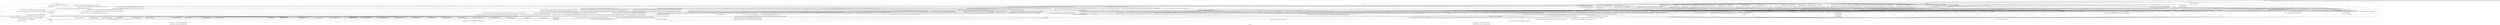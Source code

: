 digraph "Call graph: input.ll" {
	label="Call graph: input.ll";

	Node0x561b1a1ec040 [shape=record,label="{strstr}"];
	Node0x561b1a1f3360 [shape=record,label="{_ZN9LAMMPS_NS5utils8has_utf8ERKNSt7__cxx1112basic_stringIcSt11char_traitsIcESaIcEEE}"];
	Node0x561b1a1f3360 -> Node0x561b1a256de0;
	Node0x561b1a1f3360 -> Node0x561b1a258030;
	Node0x561b1a1f3360 -> Node0x561b1a259f10;
	Node0x561b1a1f3360 -> Node0x561b1a25a740;
	Node0x561b1a1f3360 -> Node0x561b1a25bf10;
	Node0x561b1a26ce90 [shape=record,label="{_ZN9LAMMPS_NS5InputC2EPNS_6LAMMPSEiPPc}"];
	Node0x561b1a26ce90 -> Node0x561b1a267770;
	Node0x561b1a26ce90 -> Node0x561b1a4910c0;
	Node0x561b1a26ce90 -> Node0x561b1a488bd0;
	Node0x561b1a26ce90 -> Node0x561b1a3ef3d0;
	Node0x561b1a26ce90 -> Node0x561b1a38efb0;
	Node0x561b1a26ce90 -> Node0x561b1a1c11b0;
	Node0x561b1a26ce90 -> Node0x561b1a54a190;
	Node0x561b1a26ce90 -> Node0x561b1a2e3cf0;
	Node0x561b1a26ce90 -> Node0x561b1a26f450;
	Node0x561b1a26ce90 -> Node0x561b1a256380;
	Node0x561b1a26ce90 -> Node0x561b1a20d990;
	Node0x561b1a26ce90 -> Node0x561b1a452e90;
	Node0x561b1a26ce90 -> Node0x561b1a412260;
	Node0x561b1a26ce90 -> Node0x561b1a2a0e60;
	Node0x561b1a26ce90 -> Node0x561b1a520260;
	Node0x561b1a26ce90 -> Node0x561b1a4f0be0;
	Node0x561b1a26ce90 -> Node0x561b1a537210;
	Node0x561b1a26ce90 -> Node0x561b1a53d430;
	Node0x561b1a4910c0 [shape=record,label="{MPI_Comm_rank}"];
	Node0x561b1a267770 [shape=record,label="{_ZN9LAMMPS_NS8PointersC2EPNS_6LAMMPSE}"];
	Node0x561b1a1e4f20 [shape=record,label="{_ZN9LAMMPS_NS5Input10reallocateERPcRii}"];
	Node0x561b1a1e4f20 -> Node0x561b1a1ea860;
	Node0x561b1a195940 [shape=record,label="{__gxx_personality_v0}"];
	Node0x561b1a488bd0 [shape=record,label="{llvm.umul.with.overflow.i64}"];
	Node0x561b1a3ef3d0 [shape=record,label="{_Znam}"];
	Node0x561b1a38efb0 [shape=record,label="{_Znwm}"];
	Node0x561b1a1c11b0 [shape=record,label="{_ZN9LAMMPS_NS8VariableC1EPNS_6LAMMPSE}"];
	Node0x561b1a53d430 [shape=record,label="{_ZdlPv}"];
	Node0x561b1a2e3cf0 [shape=record,label="{llvm.memset.p0.i64}"];
	Node0x561b1a26f450 [shape=record,label="{_ZNSt3mapINSt7__cxx1112basic_stringIcSt11char_traitsIcESaIcEEEPFPN9LAMMPS_NS7CommandEPNS6_6LAMMPSEESt4lessIS5_ESaISt4pairIKS5_SC_EEEC2Ev}"];
	Node0x561b1a26f450 -> Node0x561b1a5b0af0;
	Node0x561b1a57f950 [shape=record,label="{_ZL15command_creatorIN9LAMMPS_NS10AngleWriteEEPNS0_7CommandEPNS0_6LAMMPSE}"];
	Node0x561b1a57f950 -> Node0x561b1a38efb0;
	Node0x561b1a57f950 -> Node0x561b1a1959b0;
	Node0x561b1a57f950 -> Node0x561b1a53d430;
	Node0x561b1a452e90 [shape=record,label="{_ZNSt3mapINSt7__cxx1112basic_stringIcSt11char_traitsIcESaIcEEEPFPN9LAMMPS_NS7CommandEPNS6_6LAMMPSEESt4lessIS5_ESaISt4pairIKS5_SC_EEEixEOS5_}"];
	Node0x561b1a452e90 -> Node0x561b1a197290;
	Node0x561b1a452e90 -> Node0x561b1a1917b0;
	Node0x561b1a452e90 -> Node0x561b1a197600;
	Node0x561b1a452e90 -> Node0x561b1a1954d0;
	Node0x561b1a452e90 -> Node0x561b1a195bd0;
	Node0x561b1a452e90 -> Node0x561b1a197220;
	Node0x561b1a452e90 -> Node0x561b1a194570;
	Node0x561b1a452e90 -> Node0x561b1a18fef0;
	Node0x561b1a452e90 -> Node0x561b1a197ad0;
	Node0x561b1a452e90 -> Node0x561b1a195860;
	Node0x561b1a256380 [shape=record,label="{_ZNSaIcEC1Ev}"];
	Node0x561b1a197600 [shape=record,label="{_ZSteqRKSt17_Rb_tree_iteratorISt4pairIKNSt7__cxx1112basic_stringIcSt11char_traitsIcESaIcEEEPFPN9LAMMPS_NS7CommandEPNS8_6LAMMPSEEEESI_}"];
	Node0x561b1a195bd0 [shape=record,label="{_ZNKSt17_Rb_tree_iteratorISt4pairIKNSt7__cxx1112basic_stringIcSt11char_traitsIcESaIcEEEPFPN9LAMMPS_NS7CommandEPNS8_6LAMMPSEEEEdeEv}"];
	Node0x561b1a195bd0 -> Node0x561b1a331f40;
	Node0x561b1a20d990 [shape=record,label="{_ZNSt7__cxx1112basic_stringIcSt11char_traitsIcESaIcEEC2IS3_EEPKcRKS3_}"];
	Node0x561b1a20d990 -> Node0x561b1a197590;
	Node0x561b1a20d990 -> Node0x561b1a192b10;
	Node0x561b1a20d990 -> Node0x561b1a191490;
	Node0x561b1a20d990 -> Node0x561b1a193ff0;
	Node0x561b1a20d990 -> Node0x561b1a1958d0;
	Node0x561b1a412260 [shape=record,label="{_ZNSt7__cxx1112basic_stringIcSt11char_traitsIcESaIcEED1Ev}"];
	Node0x561b1a2a0e60 [shape=record,label="{_ZNSaIcED1Ev}"];
	Node0x561b1a198340 [shape=record,label="{_ZL15command_creatorIN9LAMMPS_NS7BalanceEEPNS0_7CommandEPNS0_6LAMMPSE}"];
	Node0x561b1a198340 -> Node0x561b1a38efb0;
	Node0x561b1a198340 -> Node0x561b1a5f0b10;
	Node0x561b1a198340 -> Node0x561b1a53d430;
	Node0x561b1a1bea50 [shape=record,label="{_ZL15command_creatorIN9LAMMPS_NS9ChangeBoxEEPNS0_7CommandEPNS0_6LAMMPSE}"];
	Node0x561b1a1bea50 -> Node0x561b1a38efb0;
	Node0x561b1a1bea50 -> Node0x561b1a2544b0;
	Node0x561b1a1bea50 -> Node0x561b1a53d430;
	Node0x561b1a1c84a0 [shape=record,label="{_ZL15command_creatorIN9LAMMPS_NS11CreateAtomsEEPNS0_7CommandEPNS0_6LAMMPSE}"];
	Node0x561b1a1c84a0 -> Node0x561b1a38efb0;
	Node0x561b1a1c84a0 -> Node0x561b1a5f0c60;
	Node0x561b1a1c84a0 -> Node0x561b1a53d430;
	Node0x561b1a5f09c0 [shape=record,label="{_ZL15command_creatorIN9LAMMPS_NS11CreateBondsEEPNS0_7CommandEPNS0_6LAMMPSE}"];
	Node0x561b1a5f09c0 -> Node0x561b1a38efb0;
	Node0x561b1a5f09c0 -> Node0x561b1a2e3be0;
	Node0x561b1a5f09c0 -> Node0x561b1a53d430;
	Node0x561b1a1c13f0 [shape=record,label="{_ZL15command_creatorIN9LAMMPS_NS9CreateBoxEEPNS0_7CommandEPNS0_6LAMMPSE}"];
	Node0x561b1a1c13f0 -> Node0x561b1a38efb0;
	Node0x561b1a1c13f0 -> Node0x561b1a3d2fe0;
	Node0x561b1a1c13f0 -> Node0x561b1a53d430;
	Node0x561b1a2bd890 [shape=record,label="{_ZL15command_creatorIN9LAMMPS_NS11DeleteAtomsEEPNS0_7CommandEPNS0_6LAMMPSE}"];
	Node0x561b1a2bd890 -> Node0x561b1a38efb0;
	Node0x561b1a2bd890 -> Node0x561b1a197b50;
	Node0x561b1a2bd890 -> Node0x561b1a53d430;
	Node0x561b1a1978f0 [shape=record,label="{_ZL15command_creatorIN9LAMMPS_NS11DeleteBondsEEPNS0_7CommandEPNS0_6LAMMPSE}"];
	Node0x561b1a1978f0 -> Node0x561b1a38efb0;
	Node0x561b1a1978f0 -> Node0x561b1a1921b0;
	Node0x561b1a1978f0 -> Node0x561b1a53d430;
	Node0x561b1a197820 [shape=record,label="{_ZL15command_creatorIN9LAMMPS_NS10DeprecatedEEPNS0_7CommandEPNS0_6LAMMPSE}"];
	Node0x561b1a197820 -> Node0x561b1a38efb0;
	Node0x561b1a197820 -> Node0x561b1a1925d0;
	Node0x561b1a197820 -> Node0x561b1a53d430;
	Node0x561b1a192cc0 [shape=record,label="{_ZL15command_creatorIN9LAMMPS_NS13DihedralWriteEEPNS0_7CommandEPNS0_6LAMMPSE}"];
	Node0x561b1a192cc0 -> Node0x561b1a38efb0;
	Node0x561b1a192cc0 -> Node0x561b1a192770;
	Node0x561b1a192cc0 -> Node0x561b1a53d430;
	Node0x561b1a192330 [shape=record,label="{_ZL15command_creatorIN9LAMMPS_NS13DisplaceAtomsEEPNS0_7CommandEPNS0_6LAMMPSE}"];
	Node0x561b1a192330 -> Node0x561b1a38efb0;
	Node0x561b1a192330 -> Node0x561b1a18e9e0;
	Node0x561b1a192330 -> Node0x561b1a53d430;
	Node0x561b1a195aa0 [shape=record,label="{_ZL15command_creatorIN9LAMMPS_NS4InfoEEPNS0_7CommandEPNS0_6LAMMPSE}"];
	Node0x561b1a195aa0 -> Node0x561b1a38efb0;
	Node0x561b1a195aa0 -> Node0x561b1a192540;
	Node0x561b1a195aa0 -> Node0x561b1a53d430;
	Node0x561b1a1946c0 [shape=record,label="{_ZL15command_creatorIN9LAMMPS_NS8MinimizeEEPNS0_7CommandEPNS0_6LAMMPSE}"];
	Node0x561b1a1946c0 -> Node0x561b1a38efb0;
	Node0x561b1a1946c0 -> Node0x561b1a191600;
	Node0x561b1a1946c0 -> Node0x561b1a53d430;
	Node0x561b1a197c70 [shape=record,label="{_ZL15command_creatorIN9LAMMPS_NS8ReadDataEEPNS0_7CommandEPNS0_6LAMMPSE}"];
	Node0x561b1a197c70 -> Node0x561b1a38efb0;
	Node0x561b1a197c70 -> Node0x561b1a3d33a0;
	Node0x561b1a197c70 -> Node0x561b1a53d430;
	Node0x561b1a1b8510 [shape=record,label="{_ZL15command_creatorIN9LAMMPS_NS8ReadDumpEEPNS0_7CommandEPNS0_6LAMMPSE}"];
	Node0x561b1a1b8510 -> Node0x561b1a38efb0;
	Node0x561b1a1b8510 -> Node0x561b1a1b8fe0;
	Node0x561b1a1b8510 -> Node0x561b1a53d430;
	Node0x561b1a1cdd60 [shape=record,label="{_ZL15command_creatorIN9LAMMPS_NS11ReadRestartEEPNS0_7CommandEPNS0_6LAMMPSE}"];
	Node0x561b1a1cdd60 -> Node0x561b1a38efb0;
	Node0x561b1a1cdd60 -> Node0x561b1a1c7c40;
	Node0x561b1a1cdd60 -> Node0x561b1a53d430;
	Node0x561b1a1c9660 [shape=record,label="{_ZL15command_creatorIN9LAMMPS_NS9ReplicateEEPNS0_7CommandEPNS0_6LAMMPSE}"];
	Node0x561b1a1c9660 -> Node0x561b1a38efb0;
	Node0x561b1a1c9660 -> Node0x561b1a1cb600;
	Node0x561b1a1c9660 -> Node0x561b1a53d430;
	Node0x561b1a1cd920 [shape=record,label="{_ZL15command_creatorIN9LAMMPS_NS5RerunEEPNS0_7CommandEPNS0_6LAMMPSE}"];
	Node0x561b1a1cd920 -> Node0x561b1a38efb0;
	Node0x561b1a1cd920 -> Node0x561b1a1cf220;
	Node0x561b1a1cd920 -> Node0x561b1a53d430;
	Node0x561b1a1cf8b0 [shape=record,label="{_ZL15command_creatorIN9LAMMPS_NS12ResetAtomsIDEEPNS0_7CommandEPNS0_6LAMMPSE}"];
	Node0x561b1a1cf8b0 -> Node0x561b1a38efb0;
	Node0x561b1a1cf8b0 -> Node0x561b1a1cfc40;
	Node0x561b1a1cf8b0 -> Node0x561b1a53d430;
	Node0x561b1a1d1670 [shape=record,label="{_ZL15command_creatorIN9LAMMPS_NS15ResetAtomsImageEEPNS0_7CommandEPNS0_6LAMMPSE}"];
	Node0x561b1a1d1670 -> Node0x561b1a38efb0;
	Node0x561b1a1d1670 -> Node0x561b1a1d22a0;
	Node0x561b1a1d1670 -> Node0x561b1a53d430;
	Node0x561b1a1d2e90 [shape=record,label="{_ZL15command_creatorIN9LAMMPS_NS13ResetAtomsMolEEPNS0_7CommandEPNS0_6LAMMPSE}"];
	Node0x561b1a1d2e90 -> Node0x561b1a38efb0;
	Node0x561b1a1d2e90 -> Node0x561b1a1d3a80;
	Node0x561b1a1d2e90 -> Node0x561b1a53d430;
	Node0x561b1a1d41a0 [shape=record,label="{_ZL15command_creatorIN9LAMMPS_NS3RunEEPNS0_7CommandEPNS0_6LAMMPSE}"];
	Node0x561b1a1d41a0 -> Node0x561b1a38efb0;
	Node0x561b1a1d41a0 -> Node0x561b1a1d4920;
	Node0x561b1a1d41a0 -> Node0x561b1a53d430;
	Node0x561b1a1d52e0 [shape=record,label="{_ZL15command_creatorIN9LAMMPS_NS3SetEEPNS0_7CommandEPNS0_6LAMMPSE}"];
	Node0x561b1a1d52e0 -> Node0x561b1a38efb0;
	Node0x561b1a1d52e0 -> Node0x561b1a1d5e70;
	Node0x561b1a1d52e0 -> Node0x561b1a53d430;
	Node0x561b1a1d6590 [shape=record,label="{_ZL15command_creatorIN9LAMMPS_NS8VelocityEEPNS0_7CommandEPNS0_6LAMMPSE}"];
	Node0x561b1a1d6590 -> Node0x561b1a38efb0;
	Node0x561b1a1d6590 -> Node0x561b1a1d6d10;
	Node0x561b1a1d6590 -> Node0x561b1a53d430;
	Node0x561b1a1d76d0 [shape=record,label="{_ZL15command_creatorIN9LAMMPS_NS10WriteCoeffEEPNS0_7CommandEPNS0_6LAMMPSE}"];
	Node0x561b1a1d76d0 -> Node0x561b1a38efb0;
	Node0x561b1a1d76d0 -> Node0x561b1a1d7d90;
	Node0x561b1a1d76d0 -> Node0x561b1a53d430;
	Node0x561b1a1da060 [shape=record,label="{_ZL15command_creatorIN9LAMMPS_NS9WriteDataEEPNS0_7CommandEPNS0_6LAMMPSE}"];
	Node0x561b1a1da060 -> Node0x561b1a38efb0;
	Node0x561b1a1da060 -> Node0x561b1a1da6a0;
	Node0x561b1a1da060 -> Node0x561b1a53d430;
	Node0x561b1a1daf80 [shape=record,label="{_ZL15command_creatorIN9LAMMPS_NS9WriteDumpEEPNS0_7CommandEPNS0_6LAMMPSE}"];
	Node0x561b1a1daf80 -> Node0x561b1a38efb0;
	Node0x561b1a1daf80 -> Node0x561b1a1db5e0;
	Node0x561b1a1daf80 -> Node0x561b1a53d430;
	Node0x561b1a1dbc20 [shape=record,label="{_ZL15command_creatorIN9LAMMPS_NS12WriteRestartEEPNS0_7CommandEPNS0_6LAMMPSE}"];
	Node0x561b1a1dbc20 -> Node0x561b1a38efb0;
	Node0x561b1a1dbc20 -> Node0x561b1a1dc500;
	Node0x561b1a1dbc20 -> Node0x561b1a53d430;
	Node0x561b1a4f0be0 [shape=record,label="{strcmp}"];
	Node0x561b1a537210 [shape=record,label="{_ZN9LAMMPS_NS8Variable3setEPciPS1_}"];
	Node0x561b1a520260 [shape=record,label="{_ZN9LAMMPS_NS5Input4echoEv}"];
	Node0x561b1a520260 -> Node0x561b1a256380;
	Node0x561b1a520260 -> Node0x561b1a20d990;
	Node0x561b1a520260 -> Node0x561b1a2a0e60;
	Node0x561b1a520260 -> Node0x561b1a412260;
	Node0x561b1a520260 -> Node0x561b1a1dd1a0;
	Node0x561b1a520260 -> Node0x561b1a1dda80;
	Node0x561b1a520260 -> Node0x561b1a4f0be0;
	Node0x561b1a1de0e0 [shape=record,label="{_ZN9LAMMPS_NS5InputD2Ev}"];
	Node0x561b1a1de0e0 -> Node0x561b1a1de720;
	Node0x561b1a1de0e0 -> Node0x561b1a1dfca0;
	Node0x561b1a1de0e0 -> Node0x561b1a54a190;
	Node0x561b1a1de0e0 -> Node0x561b1a1df000;
	Node0x561b1a1de0e0 -> Node0x561b1a53d430;
	Node0x561b1a1de0e0 -> Node0x561b1a1df660;
	Node0x561b1a1de720 [shape=record,label="{_ZN9LAMMPS_NS6Memory5sfreeEPv}"];
	Node0x561b1a1dfca0 [shape=record,label="{__clang_call_terminate}"];
	Node0x561b1a1dfca0 -> Node0x561b1a1e0580;
	Node0x561b1a1dfca0 -> Node0x561b1a1e1120;
	Node0x561b1a1e0580 [shape=record,label="{__cxa_begin_catch}"];
	Node0x561b1a1e1120 [shape=record,label="{_ZSt9terminatev}"];
	Node0x561b1a1df000 [shape=record,label="{_ZdaPv}"];
	Node0x561b1a1df660 [shape=record,label="{_ZNSt3mapINSt7__cxx1112basic_stringIcSt11char_traitsIcESaIcEEEPFPN9LAMMPS_NS7CommandEPNS6_6LAMMPSEESt4lessIS5_ESaISt4pairIKS5_SC_EEED2Ev}"];
	Node0x561b1a1df660 -> Node0x561b1a1e1f60;
	Node0x561b1a1e34a0 [shape=record,label="{_ZN9LAMMPS_NS5InputD0Ev}"];
	Node0x561b1a1e34a0 -> Node0x561b1a53d430;
	Node0x561b1a1e4330 [shape=record,label="{_ZN9LAMMPS_NS5Input4fileEv}"];
	Node0x561b1a1e4330 -> Node0x561b1a1e4f20;
	Node0x561b1a1e4330 -> Node0x561b1a1e58e0;
	Node0x561b1a1e4330 -> Node0x561b1a1e6470;
	Node0x561b1a1e4330 -> Node0x561b1a2a0e60;
	Node0x561b1a1e4330 -> Node0x561b1a1e7060;
	Node0x561b1a1e4330 -> Node0x561b1a1e7780;
	Node0x561b1a1e4330 -> Node0x561b1a1e7f00;
	Node0x561b1a1e4330 -> Node0x561b1a256380;
	Node0x561b1a1e4330 -> Node0x561b1a20d990;
	Node0x561b1a1e4330 -> Node0x561b1a412260;
	Node0x561b1a1e4330 -> Node0x561b1a1dda80;
	Node0x561b1a1e4330 -> Node0x561b1a5f0600;
	Node0x561b1a1e4330 -> Node0x561b1a1e9cd0;
	Node0x561b1a1e4330 -> Node0x561b1a4f0be0;
	Node0x561b1a1e4330 -> Node0x561b1a1e9310;
	Node0x561b1a1e4330 -> Node0x561b1a1e8c10;
	Node0x561b1a1ea860 [shape=record,label="{_ZN9LAMMPS_NS6Memory8sreallocEPvlPKc}"];
	Node0x561b1a267f60 [shape=record,label="{strspn}"];
	Node0x561b1a26a8b0 [shape=record,label="{strcspn}"];
	Node0x561b1a25e8e0 [shape=record,label="{_ZN9LAMMPS_NS8Variable8retrieveEPKc}"];
	Node0x561b1a25fb40 [shape=record,label="{strrchr}"];
	Node0x561b1a1e58e0 [shape=record,label="{fgets}"];
	Node0x561b1a1e6470 [shape=record,label="{strlen}"];
	Node0x561b1a1e7060 [shape=record,label="{_ZN9LAMMPS_NS5Input9numtripleEPc}"];
	Node0x561b1a1e7060 -> Node0x561b1a1ec040;
	Node0x561b1a1e7780 [shape=record,label="{isspace}"];
	Node0x561b1a1e7f00 [shape=record,label="{MPI_Bcast}"];
	Node0x561b1a5f0600 [shape=record,label="{_ZN9LAMMPS_NS5Error3allERKNSt7__cxx1112basic_stringIcSt11char_traitsIcESaIcEEEiS8_}"];
	Node0x561b1a1e8c10 [shape=record,label="{fprintf}"];
	Node0x561b1a1e9310 [shape=record,label="{_ZN9LAMMPS_NS5Input5parseEv}"];
	Node0x561b1a1e9310 -> Node0x561b1a1e6470;
	Node0x561b1a1e9310 -> Node0x561b1a1e4f20;
	Node0x561b1a1e9310 -> Node0x561b1a1ee6c0;
	Node0x561b1a1e9310 -> Node0x561b1a1ef800;
	Node0x561b1a1e9310 -> Node0x561b1a256380;
	Node0x561b1a1e9310 -> Node0x561b1a20d990;
	Node0x561b1a1e9310 -> Node0x561b1a1f87b0;
	Node0x561b1a1e9310 -> Node0x561b1a1ea860;
	Node0x561b1a1e9310 -> Node0x561b1a5f0600;
	Node0x561b1a1e9310 -> Node0x561b1a412260;
	Node0x561b1a1e9310 -> Node0x561b1a2a0e60;
	Node0x561b1a1e9310 -> Node0x561b1a1f75d0;
	Node0x561b1a1e9310 -> Node0x561b1a1f64e0;
	Node0x561b1a1e9310 -> Node0x561b1a1ec040;
	Node0x561b1a1e9310 -> Node0x561b1a1f5300;
	Node0x561b1a1e9310 -> Node0x561b1a1f4120;
	Node0x561b1a1e9310 -> Node0x561b1a1f3360;
	Node0x561b1a1e9cd0 [shape=record,label="{_ZN9LAMMPS_NS5Input15execute_commandEv}"];
	Node0x561b1a1e9cd0 -> Node0x561b1a256380;
	Node0x561b1a1e9cd0 -> Node0x561b1a20d990;
	Node0x561b1a1e9cd0 -> Node0x561b1a2a0e60;
	Node0x561b1a1e9cd0 -> Node0x561b1a1f9990;
	Node0x561b1a1e9cd0 -> Node0x561b1a1fab70;
	Node0x561b1a1e9cd0 -> Node0x561b1a412260;
	Node0x561b1a1e9cd0 -> Node0x561b1a520260;
	Node0x561b1a1e9cd0 -> Node0x561b1a23d010;
	Node0x561b1a1e9cd0 -> Node0x561b1a1fbd50;
	Node0x561b1a1e9cd0 -> Node0x561b1a23bfc0;
	Node0x561b1a1e9cd0 -> Node0x561b1a1fcf30;
	Node0x561b1a1e9cd0 -> Node0x561b1a1917b0;
	Node0x561b1a1e9cd0 -> Node0x561b1a1fe110;
	Node0x561b1a1e9cd0 -> Node0x561b1a23a830;
	Node0x561b1a1e9cd0 -> Node0x561b1a1ff070;
	Node0x561b1a1e9cd0 -> Node0x561b1a23b7f0;
	Node0x561b1a1e9cd0 -> Node0x561b1a2014e0;
	Node0x561b1a1e9cd0 -> Node0x561b1a197600;
	Node0x561b1a1e9cd0 -> Node0x561b1a2026c0;
	Node0x561b1a1e9cd0 -> Node0x561b1a239870;
	Node0x561b1a1e9cd0 -> Node0x561b1a2038a0;
	Node0x561b1a1e9cd0 -> Node0x561b1a238f90;
	Node0x561b1a1e9cd0 -> Node0x561b1a204a80;
	Node0x561b1a1e9cd0 -> Node0x561b1a238060;
	Node0x561b1a1e9cd0 -> Node0x561b1a205c60;
	Node0x561b1a1e9cd0 -> Node0x561b1a2370a0;
	Node0x561b1a1e9cd0 -> Node0x561b1a206e40;
	Node0x561b1a1e9cd0 -> Node0x561b1a236870;
	Node0x561b1a1e9cd0 -> Node0x561b1a208020;
	Node0x561b1a1e9cd0 -> Node0x561b1a235850;
	Node0x561b1a1e9cd0 -> Node0x561b1a209200;
	Node0x561b1a1e9cd0 -> Node0x561b1a2348b0;
	Node0x561b1a1e9cd0 -> Node0x561b1a20a3e0;
	Node0x561b1a1e9cd0 -> Node0x561b1a234080;
	Node0x561b1a1e9cd0 -> Node0x561b1a20bd10;
	Node0x561b1a1e9cd0 -> Node0x561b1a233090;
	Node0x561b1a1e9cd0 -> Node0x561b1a20ca40;
	Node0x561b1a1e9cd0 -> Node0x561b1a2320d0;
	Node0x561b1a1e9cd0 -> Node0x561b1a20d5a0;
	Node0x561b1a1e9cd0 -> Node0x561b1a231850;
	Node0x561b1a1e9cd0 -> Node0x561b1a20fd50;
	Node0x561b1a1e9cd0 -> Node0x561b1a230920;
	Node0x561b1a1e9cd0 -> Node0x561b1a285490;
	Node0x561b1a1e9cd0 -> Node0x561b1a22f8f0;
	Node0x561b1a1e9cd0 -> Node0x561b1a211630;
	Node0x561b1a1e9cd0 -> Node0x561b1a22f010;
	Node0x561b1a1e9cd0 -> Node0x561b1a213360;
	Node0x561b1a1e9cd0 -> Node0x561b1a22e0e0;
	Node0x561b1a1e9cd0 -> Node0x561b1a215a40;
	Node0x561b1a1e9cd0 -> Node0x561b1a22d090;
	Node0x561b1a1e9cd0 -> Node0x561b1a215ff0;
	Node0x561b1a1e9cd0 -> Node0x561b1a22c810;
	Node0x561b1a1e9cd0 -> Node0x561b1a2167c0;
	Node0x561b1a1e9cd0 -> Node0x561b1a22b910;
	Node0x561b1a1e9cd0 -> Node0x561b1a2171b0;
	Node0x561b1a1e9cd0 -> Node0x561b1a22a950;
	Node0x561b1a1e9cd0 -> Node0x561b1a2178c0;
	Node0x561b1a1e9cd0 -> Node0x561b1a22a120;
	Node0x561b1a1e9cd0 -> Node0x561b1a219dc0;
	Node0x561b1a1e9cd0 -> Node0x561b1a229100;
	Node0x561b1a1e9cd0 -> Node0x561b1a51d580;
	Node0x561b1a1e9cd0 -> Node0x561b1a228160;
	Node0x561b1a1e9cd0 -> Node0x561b1a219560;
	Node0x561b1a1e9cd0 -> Node0x561b1a227990;
	Node0x561b1a1e9cd0 -> Node0x561b1a5615f0;
	Node0x561b1a1e9cd0 -> Node0x561b1a2269a0;
	Node0x561b1a1e9cd0 -> Node0x561b1a21a620;
	Node0x561b1a1e9cd0 -> Node0x561b1a225920;
	Node0x561b1a1e9cd0 -> Node0x561b1a211a90;
	Node0x561b1a1e9cd0 -> Node0x561b1a2250f0;
	Node0x561b1a1e9cd0 -> Node0x561b1a21ad40;
	Node0x561b1a1e9cd0 -> Node0x561b1a224400;
	Node0x561b1a1e9cd0 -> Node0x561b1a21b650;
	Node0x561b1a1e9cd0 -> Node0x561b1a223b80;
	Node0x561b1a1e9cd0 -> Node0x561b1a21c340;
	Node0x561b1a1e9cd0 -> Node0x561b1a222f80;
	Node0x561b1a1e9cd0 -> Node0x561b1a21da50;
	Node0x561b1a1e9cd0 -> Node0x561b1a222750;
	Node0x561b1a1e9cd0 -> Node0x561b1a21e000;
	Node0x561b1a1e9cd0 -> Node0x561b1a221a60;
	Node0x561b1a1e9cd0 -> Node0x561b1a21e7b0;
	Node0x561b1a1e9cd0 -> Node0x561b1a221230;
	Node0x561b1a1e9cd0 -> Node0x561b1a21f030;
	Node0x561b1a1e9cd0 -> Node0x561b1a220540;
	Node0x561b1a1e9cd0 -> Node0x561b1a21fc60;
	Node0x561b1a23bfc0 [shape=record,label="{_ZStneRKSt17_Rb_tree_iteratorISt4pairIKNSt7__cxx1112basic_stringIcSt11char_traitsIcESaIcEEEPFPN9LAMMPS_NS7CommandEPNS8_6LAMMPSEEEESI_}"];
	Node0x561b1a1dda80 [shape=record,label="{_ZN9LAMMPS_NS5Error3allIJRPcEEEvRKNSt7__cxx1112basic_stringIcSt11char_traitsIcESaIcEEEiSB_DpOT_}"];
	Node0x561b1a1dda80 -> Node0x561b1a23df10;
	Node0x561b1a1dda80 -> Node0x561b1a23e790;
	Node0x561b1a1dda80 -> Node0x561b1a23f730;
	Node0x561b1a240300 [shape=record,label="{_ZN9LAMMPS_NS5Input4fileEPKc}"];
	Node0x561b1a240300 -> Node0x561b1a256380;
	Node0x561b1a240300 -> Node0x561b1a20d990;
	Node0x561b1a240300 -> Node0x561b1a246e30;
	Node0x561b1a240300 -> Node0x561b1a1e4330;
	Node0x561b1a240300 -> Node0x561b1a241ac0;
	Node0x561b1a240300 -> Node0x561b1a412260;
	Node0x561b1a240300 -> Node0x561b1a2a0e60;
	Node0x561b1a240300 -> Node0x561b1a245e60;
	Node0x561b1a240300 -> Node0x561b1a243b60;
	Node0x561b1a240300 -> Node0x561b1a242110;
	Node0x561b1a241ac0 [shape=record,label="{_ZN9LAMMPS_NS5Error3oneERKNSt7__cxx1112basic_stringIcSt11char_traitsIcESaIcEEEiS8_}"];
	Node0x561b1a242110 [shape=record,label="{fopen}"];
	Node0x561b1a245e60 [shape=record,label="{_ZN9LAMMPS_NS5Error3oneIJRPKcNSt7__cxx1112basic_stringIcSt11char_traitsIcESaIcEEEEEEvRKSA_iSC_DpOT_}"];
	Node0x561b1a245e60 -> Node0x561b1a23df10;
	Node0x561b1a245e60 -> Node0x561b1a24aa70;
	Node0x561b1a245e60 -> Node0x561b1a24b590;
	Node0x561b1a243b60 [shape=record,label="{_ZN9LAMMPS_NS5utils11getsyserrorB5cxx11Ev}"];
	Node0x561b1a246e30 [shape=record,label="{fclose}"];
	Node0x561b1a24cde0 [shape=record,label="{_ZN9LAMMPS_NS5Input3oneERKNSt7__cxx1112basic_stringIcSt11char_traitsIcESaIcEEE}"];
	Node0x561b1a24cde0 -> Node0x561b1a24d720;
	Node0x561b1a24cde0 -> Node0x561b1a1e4f20;
	Node0x561b1a24cde0 -> Node0x561b1a1f5300;
	Node0x561b1a24cde0 -> Node0x561b1a1ee6c0;
	Node0x561b1a24cde0 -> Node0x561b1a1e8c10;
	Node0x561b1a24cde0 -> Node0x561b1a2a0e60;
	Node0x561b1a24cde0 -> Node0x561b1a1e9310;
	Node0x561b1a24cde0 -> Node0x561b1a4f0be0;
	Node0x561b1a24cde0 -> Node0x561b1a1e9cd0;
	Node0x561b1a24cde0 -> Node0x561b1a256380;
	Node0x561b1a24cde0 -> Node0x561b1a20d990;
	Node0x561b1a24cde0 -> Node0x561b1a412260;
	Node0x561b1a24cde0 -> Node0x561b1a1dda80;
	Node0x561b1a24d720 [shape=record,label="{_ZNKSt7__cxx1112basic_stringIcSt11char_traitsIcESaIcEE4sizeEv}"];
	Node0x561b1a1ee6c0 [shape=record,label="{strcpy}"];
	Node0x561b1a1f5300 [shape=record,label="{_ZNKSt7__cxx1112basic_stringIcSt11char_traitsIcESaIcEE5c_strEv}"];
	Node0x561b1a24ed50 [shape=record,label="{_ZN9LAMMPS_NS5Input10write_echoERKNSt7__cxx1112basic_stringIcSt11char_traitsIcESaIcEEE}"];
	Node0x561b1a24ed50 -> Node0x561b1a1f5300;
	Node0x561b1a24ed50 -> Node0x561b1a252f60;
	Node0x561b1a252f60 [shape=record,label="{fputs}"];
	Node0x561b1a1ef800 [shape=record,label="{strchr}"];
	Node0x561b1a24b590 [shape=record,label="{_ZN9LAMMPS_NS5Error4_oneERKNSt7__cxx1112basic_stringIcSt11char_traitsIcESaIcEEEiN3fmt6v9_lmp17basic_string_viewIcEENSA_17basic_format_argsINSA_20basic_format_contextINSA_8appenderEcEEEE}"];
	Node0x561b1a24aa70 [shape=record,label="{_ZN3fmt6v9_lmp16make_format_argsINS0_20basic_format_contextINS0_8appenderEcEEJRPKcRNSt7__cxx1112basic_stringIcSt11char_traitsIcESaIcEEEEEENS0_16format_arg_storeIT_JDpNSt9remove_cvINSt16remove_referenceIT0_E4typeEE4typeEEEEDpOSJ_}"];
	Node0x561b1a24aa70 -> Node0x561b1a3cb560;
	Node0x561b1a24aa70 -> Node0x561b1a195860;
	Node0x561b1a24aa70 -> Node0x561b1a5d01f0;
	Node0x561b1a24aa70 -> Node0x561b1a3cdb20;
	Node0x561b1a1f4120 [shape=record,label="{_ZN9LAMMPS_NS5utils10utf8_substERKNSt7__cxx1112basic_stringIcSt11char_traitsIcESaIcEEE}"];
	Node0x561b1a1f64e0 [shape=record,label="{_ZN9LAMMPS_NS5Error7warningERKNSt7__cxx1112basic_stringIcSt11char_traitsIcESaIcEEEiS8_}"];
	Node0x561b1a1f75d0 [shape=record,label="{_ZN9LAMMPS_NS5Input10substituteERPcS2_RiS3_i}"];
	Node0x561b1a1f75d0 -> Node0x561b1a1e6470;
	Node0x561b1a1f75d0 -> Node0x561b1a1e4f20;
	Node0x561b1a1f75d0 -> Node0x561b1a256380;
	Node0x561b1a1f75d0 -> Node0x561b1a20d990;
	Node0x561b1a1f75d0 -> Node0x561b1a1ee6c0;
	Node0x561b1a1f75d0 -> Node0x561b1a261580;
	Node0x561b1a1f75d0 -> Node0x561b1a241ac0;
	Node0x561b1a1f75d0 -> Node0x561b1a412260;
	Node0x561b1a1f75d0 -> Node0x561b1a2a0e60;
	Node0x561b1a1f75d0 -> Node0x561b1a5f0600;
	Node0x561b1a1f75d0 -> Node0x561b1a1ef800;
	Node0x561b1a1f75d0 -> Node0x561b1a1ec040;
	Node0x561b1a1f75d0 -> Node0x561b1a25e8e0;
	Node0x561b1a1f75d0 -> Node0x561b1a1e8c10;
	Node0x561b1a1f75d0 -> Node0x561b1a265960;
	Node0x561b1a1f75d0 -> Node0x561b1a2650d0;
	Node0x561b1a1f75d0 -> Node0x561b1a264710;
	Node0x561b1a1f75d0 -> Node0x561b1a262eb0;
	Node0x561b1a1f75d0 -> Node0x561b1a262030;
	Node0x561b1a1f75d0 -> Node0x561b1a25fb40;
	Node0x561b1a1f75d0 -> Node0x561b1a2e3cf0;
	Node0x561b1a1f87b0 [shape=record,label="{_ZN9LAMMPS_NS5Input8nextwordEPcPS1_}"];
	Node0x561b1a1f87b0 -> Node0x561b1a267f60;
	Node0x561b1a1f87b0 -> Node0x561b1a1ec040;
	Node0x561b1a1f87b0 -> Node0x561b1a26a8b0;
	Node0x561b1a1f87b0 -> Node0x561b1a256380;
	Node0x561b1a1f87b0 -> Node0x561b1a20d990;
	Node0x561b1a1f87b0 -> Node0x561b1a2a0e60;
	Node0x561b1a1f87b0 -> Node0x561b1a412260;
	Node0x561b1a1f87b0 -> Node0x561b1a5f0600;
	Node0x561b1a1f87b0 -> Node0x561b1a1e7780;
	Node0x561b1a1f87b0 -> Node0x561b1a1ef800;
	Node0x561b1a21da50 [shape=record,label="{_ZN9LAMMPS_NS5Input14improper_styleEv}"];
	Node0x561b1a21da50 -> Node0x561b1a256380;
	Node0x561b1a21da50 -> Node0x561b1a20d990;
	Node0x561b1a21da50 -> Node0x561b1a2a0e60;
	Node0x561b1a21da50 -> Node0x561b1a412260;
	Node0x561b1a21da50 -> Node0x561b1a5f0600;
	Node0x561b1a21da50 -> Node0x561b1a2a1f80;
	Node0x561b1a21e000 [shape=record,label="{_ZN9LAMMPS_NS5Input13kspace_modifyEv}"];
	Node0x561b1a21e000 -> Node0x561b1a256380;
	Node0x561b1a21e000 -> Node0x561b1a20d990;
	Node0x561b1a21e000 -> Node0x561b1a2a2730;
	Node0x561b1a21e000 -> Node0x561b1a2a0e60;
	Node0x561b1a21e000 -> Node0x561b1a5f0600;
	Node0x561b1a21e000 -> Node0x561b1a412260;
	Node0x561b1a21e7b0 [shape=record,label="{_ZN9LAMMPS_NS5Input12kspace_styleEv}"];
	Node0x561b1a21e7b0 -> Node0x561b1a256380;
	Node0x561b1a21e7b0 -> Node0x561b1a20d990;
	Node0x561b1a21e7b0 -> Node0x561b1a2a2ee0;
	Node0x561b1a21e7b0 -> Node0x561b1a412260;
	Node0x561b1a21e7b0 -> Node0x561b1a2a0e60;
	Node0x561b1a21f030 [shape=record,label="{_ZN9LAMMPS_NS5Input8labelmapEv}"];
	Node0x561b1a21f030 -> Node0x561b1a256380;
	Node0x561b1a21f030 -> Node0x561b1a20d990;
	Node0x561b1a21f030 -> Node0x561b1a614a20;
	Node0x561b1a21f030 -> Node0x561b1a6149a0;
	Node0x561b1a21f030 -> Node0x561b1a5f0600;
	Node0x561b1a21f030 -> Node0x561b1a412260;
	Node0x561b1a21f030 -> Node0x561b1a2a0e60;
	Node0x561b1a21fc60 [shape=record,label="{_ZN9LAMMPS_NS5Input7latticeEv}"];
	Node0x561b1a21fc60 -> Node0x561b1a614aa0;
	Node0x561b1a220540 [shape=record,label="{_ZN9LAMMPS_NS5Input4massEv}"];
	Node0x561b1a220540 -> Node0x561b1a256380;
	Node0x561b1a220540 -> Node0x561b1a20d990;
	Node0x561b1a220540 -> Node0x561b1a2a3690;
	Node0x561b1a220540 -> Node0x561b1a2a0e60;
	Node0x561b1a220540 -> Node0x561b1a1dd1a0;
	Node0x561b1a220540 -> Node0x561b1a412260;
	Node0x561b1a220540 -> Node0x561b1a5f0600;
	Node0x561b1a221230 [shape=record,label="{_ZN9LAMMPS_NS5Input10min_modifyEv}"];
	Node0x561b1a221230 -> Node0x561b1a2a3e40;
	Node0x561b1a261580 [shape=record,label="{strncpy}"];
	Node0x561b1a262030 [shape=record,label="{_ZN9LAMMPS_NS5utils8strmatchERKNSt7__cxx1112basic_stringIcSt11char_traitsIcESaIcEEES8_}"];
	Node0x561b1a264710 [shape=record,label="{snprintf}"];
	Node0x561b1a262eb0 [shape=record,label="{_ZN9LAMMPS_NS8Variable13compute_equalERKNSt7__cxx1112basic_stringIcSt11char_traitsIcESaIcEEE}"];
	Node0x561b1a2650d0 [shape=record,label="{_ZN9LAMMPS_NS5Error3oneIJRPcEEEvRKNSt7__cxx1112basic_stringIcSt11char_traitsIcESaIcEEEiSB_DpOT_}"];
	Node0x561b1a2650d0 -> Node0x561b1a23df10;
	Node0x561b1a2650d0 -> Node0x561b1a23e790;
	Node0x561b1a2650d0 -> Node0x561b1a24b590;
	Node0x561b1a265960 [shape=record,label="{strcat}"];
	Node0x561b1a1f9990 [shape=record,label="{_ZSteqIcSt11char_traitsIcESaIcEEbRKNSt7__cxx1112basic_stringIT_T0_T1_EEPKS5_}"];
	Node0x561b1a1f9990 -> Node0x561b1a272660;
	Node0x561b1a1fab70 [shape=record,label="{_ZN9LAMMPS_NS5Input5clearEv}"];
	Node0x561b1a1fab70 -> Node0x561b1a256380;
	Node0x561b1a1fab70 -> Node0x561b1a20d990;
	Node0x561b1a1fab70 -> Node0x561b1a276970;
	Node0x561b1a1fab70 -> Node0x561b1a275570;
	Node0x561b1a1fab70 -> Node0x561b1a1dd1a0;
	Node0x561b1a1fab70 -> Node0x561b1a412260;
	Node0x561b1a1fab70 -> Node0x561b1a2a0e60;
	Node0x561b1a1fab70 -> Node0x561b1a2746f0;
	Node0x561b1a1fbd50 [shape=record,label="{_ZN9LAMMPS_NS5Input10ifthenelseEv}"];
	Node0x561b1a1fbd50 -> Node0x561b1a256380;
	Node0x561b1a1fbd50 -> Node0x561b1a20d990;
	Node0x561b1a1fbd50 -> Node0x561b1a1df000;
	Node0x561b1a1fbd50 -> Node0x561b1a2a0e60;
	Node0x561b1a1fbd50 -> Node0x561b1a277650;
	Node0x561b1a1fbd50 -> Node0x561b1a412260;
	Node0x561b1a1fbd50 -> Node0x561b1a24cde0;
	Node0x561b1a1fbd50 -> Node0x561b1a1ee6c0;
	Node0x561b1a1fbd50 -> Node0x561b1a3ef3d0;
	Node0x561b1a1fbd50 -> Node0x561b1a5f0600;
	Node0x561b1a1fbd50 -> Node0x561b1a1e6470;
	Node0x561b1a1fbd50 -> Node0x561b1a488bd0;
	Node0x561b1a1fbd50 -> Node0x561b1a4f0be0;
	Node0x561b1a1fbd50 -> Node0x561b1a2784d0;
	Node0x561b1a1fbd50 -> Node0x561b1a1e4f20;
	Node0x561b1a1fbd50 -> Node0x561b1a1f75d0;
	Node0x561b1a1fbd50 -> Node0x561b1a1dda80;
	Node0x561b1a1fcf30 [shape=record,label="{_ZN9LAMMPS_NS5Input7includeEv}"];
	Node0x561b1a1fcf30 -> Node0x561b1a256380;
	Node0x561b1a1fcf30 -> Node0x561b1a20d990;
	Node0x561b1a1fcf30 -> Node0x561b1a246e30;
	Node0x561b1a1fcf30 -> Node0x561b1a1e4330;
	Node0x561b1a1fcf30 -> Node0x561b1a5f0600;
	Node0x561b1a1fcf30 -> Node0x561b1a412260;
	Node0x561b1a1fcf30 -> Node0x561b1a2a0e60;
	Node0x561b1a1fcf30 -> Node0x561b1a27a960;
	Node0x561b1a1fcf30 -> Node0x561b1a243b60;
	Node0x561b1a1fcf30 -> Node0x561b1a242110;
	Node0x561b1a1fcf30 -> Node0x561b1a1f75d0;
	Node0x561b1a1fcf30 -> Node0x561b1a1ee6c0;
	Node0x561b1a1fcf30 -> Node0x561b1a1e4f20;
	Node0x561b1a1fcf30 -> Node0x561b1a241ac0;
	Node0x561b1a1fcf30 -> Node0x561b1a1e6470;
	Node0x561b1a1fe110 [shape=record,label="{_ZN9LAMMPS_NS5Input4jumpEv}"];
	Node0x561b1a1fe110 -> Node0x561b1a256380;
	Node0x561b1a1fe110 -> Node0x561b1a20d990;
	Node0x561b1a1fe110 -> Node0x561b1a2a0e60;
	Node0x561b1a1fe110 -> Node0x561b1a412260;
	Node0x561b1a1fe110 -> Node0x561b1a1dd1a0;
	Node0x561b1a1fe110 -> Node0x561b1a27c940;
	Node0x561b1a1fe110 -> Node0x561b1a1df000;
	Node0x561b1a1fe110 -> Node0x561b1a27a960;
	Node0x561b1a1fe110 -> Node0x561b1a243b60;
	Node0x561b1a1fe110 -> Node0x561b1a242110;
	Node0x561b1a1fe110 -> Node0x561b1a246e30;
	Node0x561b1a1fe110 -> Node0x561b1a27b7e0;
	Node0x561b1a1fe110 -> Node0x561b1a4f0be0;
	Node0x561b1a1ff070 [shape=record,label="{_ZN9LAMMPS_NS5Input5labelEv}"];
	Node0x561b1a1ff070 -> Node0x561b1a256380;
	Node0x561b1a1ff070 -> Node0x561b1a20d990;
	Node0x561b1a1ff070 -> Node0x561b1a4f0be0;
	Node0x561b1a1ff070 -> Node0x561b1a2a0e60;
	Node0x561b1a1ff070 -> Node0x561b1a1dd1a0;
	Node0x561b1a1ff070 -> Node0x561b1a412260;
	Node0x561b1a2014e0 [shape=record,label="{_ZN9LAMMPS_NS5Input3logEv}"];
	Node0x561b1a2014e0 -> Node0x561b1a256380;
	Node0x561b1a2014e0 -> Node0x561b1a20d990;
	Node0x561b1a2014e0 -> Node0x561b1a2a0e60;
	Node0x561b1a2014e0 -> Node0x561b1a412260;
	Node0x561b1a2014e0 -> Node0x561b1a1dd1a0;
	Node0x561b1a2014e0 -> Node0x561b1a27a960;
	Node0x561b1a2014e0 -> Node0x561b1a243b60;
	Node0x561b1a2014e0 -> Node0x561b1a242110;
	Node0x561b1a2014e0 -> Node0x561b1a4f0be0;
	Node0x561b1a2014e0 -> Node0x561b1a246e30;
	Node0x561b1a2014e0 -> Node0x561b1a1dda80;
	Node0x561b1a2026c0 [shape=record,label="{_ZN9LAMMPS_NS5Input12next_commandEv}"];
	Node0x561b1a2026c0 -> Node0x561b1a27d3c0;
	Node0x561b1a2038a0 [shape=record,label="{_ZN9LAMMPS_NS5Input9partitionEv}"];
	Node0x561b1a2038a0 -> Node0x561b1a256380;
	Node0x561b1a2038a0 -> Node0x561b1a20d990;
	Node0x561b1a2038a0 -> Node0x561b1a2a0e60;
	Node0x561b1a2038a0 -> Node0x561b1a412260;
	Node0x561b1a2038a0 -> Node0x561b1a277650;
	Node0x561b1a2038a0 -> Node0x561b1a24cde0;
	Node0x561b1a2038a0 -> Node0x561b1a1ec040;
	Node0x561b1a2038a0 -> Node0x561b1a5f0600;
	Node0x561b1a2038a0 -> Node0x561b1a4f0be0;
	Node0x561b1a2038a0 -> Node0x561b1a2801d0;
	Node0x561b1a2038a0 -> Node0x561b1a27edd0;
	Node0x561b1a204a80 [shape=record,label="{_ZN9LAMMPS_NS5Input5printEv}"];
	Node0x561b1a204a80 -> Node0x561b1a256380;
	Node0x561b1a204a80 -> Node0x561b1a20d990;
	Node0x561b1a204a80 -> Node0x561b1a1e8c10;
	Node0x561b1a204a80 -> Node0x561b1a246e30;
	Node0x561b1a204a80 -> Node0x561b1a277650;
	Node0x561b1a204a80 -> Node0x561b1a412260;
	Node0x561b1a204a80 -> Node0x561b1a2a0e60;
	Node0x561b1a204a80 -> Node0x561b1a1dda80;
	Node0x561b1a204a80 -> Node0x561b1a27edd0;
	Node0x561b1a204a80 -> Node0x561b1a4f0be0;
	Node0x561b1a204a80 -> Node0x561b1a27a960;
	Node0x561b1a204a80 -> Node0x561b1a243b60;
	Node0x561b1a204a80 -> Node0x561b1a242110;
	Node0x561b1a204a80 -> Node0x561b1a1e6470;
	Node0x561b1a204a80 -> Node0x561b1a1e4f20;
	Node0x561b1a204a80 -> Node0x561b1a1ee6c0;
	Node0x561b1a204a80 -> Node0x561b1a1f75d0;
	Node0x561b1a205c60 [shape=record,label="{_ZN9LAMMPS_NS5Input6pythonEv}"];
	Node0x561b1a205c60 -> Node0x561b1a281720;
	Node0x561b1a206e40 [shape=record,label="{_ZN9LAMMPS_NS5Input4quitEv}"];
	Node0x561b1a206e40 -> Node0x561b1a288a40;
	Node0x561b1a206e40 -> Node0x561b1a2886d0;
	Node0x561b1a206e40 -> Node0x561b1a2a0e60;
	Node0x561b1a206e40 -> Node0x561b1a256380;
	Node0x561b1a206e40 -> Node0x561b1a20d990;
	Node0x561b1a206e40 -> Node0x561b1a412260;
	Node0x561b1a206e40 -> Node0x561b1a1dd1a0;
	Node0x561b1a208020 [shape=record,label="{_ZN9LAMMPS_NS5Input5shellEv}"];
	Node0x561b1a208020 -> Node0x561b1a256380;
	Node0x561b1a208020 -> Node0x561b1a20d990;
	Node0x561b1a208020 -> Node0x561b1a412260;
	Node0x561b1a208020 -> Node0x561b1a2a0e60;
	Node0x561b1a208020 -> Node0x561b1a277650;
	Node0x561b1a208020 -> Node0x561b1a2921c0;
	Node0x561b1a208020 -> Node0x561b1a28e5f0;
	Node0x561b1a208020 -> Node0x561b1a1f5300;
	Node0x561b1a208020 -> Node0x561b1a291a10;
	Node0x561b1a208020 -> Node0x561b1a28b7d0;
	Node0x561b1a208020 -> Node0x561b1a243b60;
	Node0x561b1a208020 -> Node0x561b1a28a060;
	Node0x561b1a208020 -> Node0x561b1a28acc0;
	Node0x561b1a208020 -> Node0x561b1a4f0be0;
	Node0x561b1a208020 -> Node0x561b1a291260;
	Node0x561b1a208020 -> Node0x561b1a290ab0;
	Node0x561b1a208020 -> Node0x561b1a290300;
	Node0x561b1a208020 -> Node0x561b1a28fb50;
	Node0x561b1a208020 -> Node0x561b1a1dd1a0;
	Node0x561b1a208020 -> Node0x561b1a28f3a0;
	Node0x561b1a208020 -> Node0x561b1a28ec10;
	Node0x561b1a208020 -> Node0x561b1a28de40;
	Node0x561b1a208020 -> Node0x561b1a28d690;
	Node0x561b1a208020 -> Node0x561b1a195860;
	Node0x561b1a208020 -> Node0x561b1a28cee0;
	Node0x561b1a208020 -> Node0x561b1a191490;
	Node0x561b1a208020 -> Node0x561b1a28c730;
	Node0x561b1a208020 -> Node0x561b1a28bf80;
	Node0x561b1a208020 -> Node0x561b1a289660;
	Node0x561b1a28de40 [shape=record,label="{_ZN3fmt6v9_lmp7vformatB5cxx11ENS0_17basic_string_viewIcEENS0_17basic_format_argsINS0_20basic_format_contextINS0_8appenderEcEEEE}"];
	Node0x561b1a209200 [shape=record,label="{_ZN9LAMMPS_NS5Input16variable_commandEv}"];
	Node0x561b1a209200 -> Node0x561b1a292970;
	Node0x561b1a20a3e0 [shape=record,label="{_ZN9LAMMPS_NS5Input11angle_coeffEv}"];
	Node0x561b1a20a3e0 -> Node0x561b1a256380;
	Node0x561b1a20a3e0 -> Node0x561b1a20d990;
	Node0x561b1a20a3e0 -> Node0x561b1a1df000;
	Node0x561b1a20a3e0 -> Node0x561b1a5f0600;
	Node0x561b1a20a3e0 -> Node0x561b1a412260;
	Node0x561b1a20a3e0 -> Node0x561b1a2a0e60;
	Node0x561b1a20a3e0 -> Node0x561b1a293490;
	Node0x561b1a20bd10 [shape=record,label="{_ZN9LAMMPS_NS5Input11angle_styleEv}"];
	Node0x561b1a20bd10 -> Node0x561b1a256380;
	Node0x561b1a20bd10 -> Node0x561b1a20d990;
	Node0x561b1a20bd10 -> Node0x561b1a2a0e60;
	Node0x561b1a20bd10 -> Node0x561b1a412260;
	Node0x561b1a20bd10 -> Node0x561b1a5f0600;
	Node0x561b1a20bd10 -> Node0x561b1a293c40;
	Node0x561b1a20ca40 [shape=record,label="{_ZN9LAMMPS_NS5Input11atom_modifyEv}"];
	Node0x561b1a20ca40 -> Node0x561b1a2943f0;
	Node0x561b1a20d5a0 [shape=record,label="{_ZN9LAMMPS_NS5Input10atom_styleEv}"];
	Node0x561b1a20d5a0 -> Node0x561b1a256380;
	Node0x561b1a20d5a0 -> Node0x561b1a20d990;
	Node0x561b1a20d5a0 -> Node0x561b1a2a0e60;
	Node0x561b1a20d5a0 -> Node0x561b1a412260;
	Node0x561b1a20d5a0 -> Node0x561b1a277650;
	Node0x561b1a20d5a0 -> Node0x561b1a294fe0;
	Node0x561b1a20d5a0 -> Node0x561b1a5f0600;
	Node0x561b1a20fd50 [shape=record,label="{_ZN9LAMMPS_NS5Input10bond_coeffEv}"];
	Node0x561b1a20fd50 -> Node0x561b1a256380;
	Node0x561b1a20fd50 -> Node0x561b1a20d990;
	Node0x561b1a20fd50 -> Node0x561b1a1df000;
	Node0x561b1a20fd50 -> Node0x561b1a5f0600;
	Node0x561b1a20fd50 -> Node0x561b1a412260;
	Node0x561b1a20fd50 -> Node0x561b1a2a0e60;
	Node0x561b1a20fd50 -> Node0x561b1a293490;
	Node0x561b1a285490 [shape=record,label="{_ZN9LAMMPS_NS5Input10bond_styleEv}"];
	Node0x561b1a285490 -> Node0x561b1a256380;
	Node0x561b1a285490 -> Node0x561b1a20d990;
	Node0x561b1a285490 -> Node0x561b1a2a0e60;
	Node0x561b1a285490 -> Node0x561b1a412260;
	Node0x561b1a285490 -> Node0x561b1a5f0600;
	Node0x561b1a285490 -> Node0x561b1a295790;
	Node0x561b1a211630 [shape=record,label="{_ZN9LAMMPS_NS5Input10bond_writeEv}"];
	Node0x561b1a211630 -> Node0x561b1a256380;
	Node0x561b1a211630 -> Node0x561b1a20d990;
	Node0x561b1a211630 -> Node0x561b1a295f40;
	Node0x561b1a211630 -> Node0x561b1a2a0e60;
	Node0x561b1a211630 -> Node0x561b1a5f0600;
	Node0x561b1a211630 -> Node0x561b1a412260;
	Node0x561b1a213360 [shape=record,label="{_ZN9LAMMPS_NS5Input8boundaryEv}"];
	Node0x561b1a213360 -> Node0x561b1a256380;
	Node0x561b1a213360 -> Node0x561b1a20d990;
	Node0x561b1a213360 -> Node0x561b1a2966f0;
	Node0x561b1a213360 -> Node0x561b1a2a0e60;
	Node0x561b1a213360 -> Node0x561b1a5f0600;
	Node0x561b1a213360 -> Node0x561b1a412260;
	Node0x561b1a215a40 [shape=record,label="{_ZN9LAMMPS_NS5Input11comm_modifyEv}"];
	Node0x561b1a215a40 -> Node0x561b1a296ea0;
	Node0x561b1a215ff0 [shape=record,label="{_ZN9LAMMPS_NS5Input10comm_styleEv}"];
	Node0x561b1a215ff0 -> Node0x561b1a256380;
	Node0x561b1a215ff0 -> Node0x561b1a20d990;
	Node0x561b1a215ff0 -> Node0x561b1a2a0e60;
	Node0x561b1a215ff0 -> Node0x561b1a412260;
	Node0x561b1a215ff0 -> Node0x561b1a277650;
	Node0x561b1a215ff0 -> Node0x561b1a1dda80;
	Node0x561b1a215ff0 -> Node0x561b1a53d430;
	Node0x561b1a215ff0 -> Node0x561b1a298a00;
	Node0x561b1a215ff0 -> Node0x561b1a38efb0;
	Node0x561b1a215ff0 -> Node0x561b1a298250;
	Node0x561b1a215ff0 -> Node0x561b1a4f0be0;
	Node0x561b1a215ff0 -> Node0x561b1a297aa0;
	Node0x561b1a2167c0 [shape=record,label="{_ZN9LAMMPS_NS5Input7computeEv}"];
	Node0x561b1a2167c0 -> Node0x561b1a2991b0;
	Node0x561b1a2171b0 [shape=record,label="{_ZN9LAMMPS_NS5Input14compute_modifyEv}"];
	Node0x561b1a2171b0 -> Node0x561b1a299960;
	Node0x561b1a2178c0 [shape=record,label="{_ZN9LAMMPS_NS5Input10dielectricEv}"];
	Node0x561b1a2178c0 -> Node0x561b1a256380;
	Node0x561b1a2178c0 -> Node0x561b1a20d990;
	Node0x561b1a2178c0 -> Node0x561b1a29a8c0;
	Node0x561b1a2178c0 -> Node0x561b1a2a0e60;
	Node0x561b1a2178c0 -> Node0x561b1a5f0600;
	Node0x561b1a2178c0 -> Node0x561b1a412260;
	Node0x561b1a219dc0 [shape=record,label="{_ZN9LAMMPS_NS5Input14dihedral_coeffEv}"];
	Node0x561b1a219dc0 -> Node0x561b1a256380;
	Node0x561b1a219dc0 -> Node0x561b1a20d990;
	Node0x561b1a219dc0 -> Node0x561b1a1df000;
	Node0x561b1a219dc0 -> Node0x561b1a5f0600;
	Node0x561b1a219dc0 -> Node0x561b1a412260;
	Node0x561b1a219dc0 -> Node0x561b1a2a0e60;
	Node0x561b1a219dc0 -> Node0x561b1a293490;
	Node0x561b1a51d580 [shape=record,label="{_ZN9LAMMPS_NS5Input14dihedral_styleEv}"];
	Node0x561b1a51d580 -> Node0x561b1a256380;
	Node0x561b1a51d580 -> Node0x561b1a20d990;
	Node0x561b1a51d580 -> Node0x561b1a2a0e60;
	Node0x561b1a51d580 -> Node0x561b1a412260;
	Node0x561b1a51d580 -> Node0x561b1a5f0600;
	Node0x561b1a51d580 -> Node0x561b1a29b070;
	Node0x561b1a219560 [shape=record,label="{_ZN9LAMMPS_NS5Input9dimensionEv}"];
	Node0x561b1a219560 -> Node0x561b1a256380;
	Node0x561b1a219560 -> Node0x561b1a20d990;
	Node0x561b1a219560 -> Node0x561b1a29de90;
	Node0x561b1a219560 -> Node0x561b1a5f0600;
	Node0x561b1a219560 -> Node0x561b1a412260;
	Node0x561b1a219560 -> Node0x561b1a2a0e60;
	Node0x561b1a219560 -> Node0x561b1a29d6e0;
	Node0x561b1a219560 -> Node0x561b1a29cf30;
	Node0x561b1a219560 -> Node0x561b1a29c780;
	Node0x561b1a219560 -> Node0x561b1a29bfd0;
	Node0x561b1a219560 -> Node0x561b1a29b820;
	Node0x561b1a219560 -> Node0x561b1a1dda80;
	Node0x561b1a219560 -> Node0x561b1a2886d0;
	Node0x561b1a5615f0 [shape=record,label="{_ZN9LAMMPS_NS5Input4dumpEv}"];
	Node0x561b1a5615f0 -> Node0x561b1a29e640;
	Node0x561b1a21a620 [shape=record,label="{_ZN9LAMMPS_NS5Input11dump_modifyEv}"];
	Node0x561b1a21a620 -> Node0x561b1a29edf0;
	Node0x561b1a211a90 [shape=record,label="{_ZN9LAMMPS_NS5Input3fixEv}"];
	Node0x561b1a211a90 -> Node0x561b1a29f910;
	Node0x561b1a21ad40 [shape=record,label="{_ZN9LAMMPS_NS5Input10fix_modifyEv}"];
	Node0x561b1a21ad40 -> Node0x561b1a2a0500;
	Node0x561b1a21b650 [shape=record,label="{_ZN9LAMMPS_NS5Input13group_commandEv}"];
	Node0x561b1a21b650 -> Node0x561b1a2a1020;
	Node0x561b1a21c340 [shape=record,label="{_ZN9LAMMPS_NS5Input14improper_coeffEv}"];
	Node0x561b1a21c340 -> Node0x561b1a256380;
	Node0x561b1a21c340 -> Node0x561b1a20d990;
	Node0x561b1a21c340 -> Node0x561b1a1df000;
	Node0x561b1a21c340 -> Node0x561b1a5f0600;
	Node0x561b1a21c340 -> Node0x561b1a412260;
	Node0x561b1a21c340 -> Node0x561b1a2a0e60;
	Node0x561b1a21c340 -> Node0x561b1a293490;
	Node0x561b1a221a60 [shape=record,label="{_ZN9LAMMPS_NS5Input9min_styleEv}"];
	Node0x561b1a221a60 -> Node0x561b1a256380;
	Node0x561b1a221a60 -> Node0x561b1a20d990;
	Node0x561b1a221a60 -> Node0x561b1a2a4a30;
	Node0x561b1a221a60 -> Node0x561b1a2a0e60;
	Node0x561b1a221a60 -> Node0x561b1a5f0600;
	Node0x561b1a221a60 -> Node0x561b1a412260;
	Node0x561b1a222750 [shape=record,label="{_ZN9LAMMPS_NS5Input8moleculeEv}"];
	Node0x561b1a222750 -> Node0x561b1a2a51e0;
	Node0x561b1a222f80 [shape=record,label="{_ZN9LAMMPS_NS5Input12neigh_modifyEv}"];
	Node0x561b1a222f80 -> Node0x561b1a2a5990;
	Node0x561b1a223b80 [shape=record,label="{_ZN9LAMMPS_NS5Input16neighbor_commandEv}"];
	Node0x561b1a223b80 -> Node0x561b1a2a93c0;
	Node0x561b1a224400 [shape=record,label="{_ZN9LAMMPS_NS5Input6newtonEv}"];
	Node0x561b1a224400 -> Node0x561b1a27edd0;
	Node0x561b1a224400 -> Node0x561b1a2a0e60;
	Node0x561b1a224400 -> Node0x561b1a412260;
	Node0x561b1a224400 -> Node0x561b1a256380;
	Node0x561b1a224400 -> Node0x561b1a20d990;
	Node0x561b1a224400 -> Node0x561b1a5f0600;
	Node0x561b1a2250f0 [shape=record,label="{_ZN9LAMMPS_NS5Input7packageEv}"];
	Node0x561b1a2250f0 -> Node0x561b1a256380;
	Node0x561b1a2250f0 -> Node0x561b1a20d990;
	Node0x561b1a2250f0 -> Node0x561b1a2a0e60;
	Node0x561b1a2250f0 -> Node0x561b1a412260;
	Node0x561b1a2250f0 -> Node0x561b1a5f0600;
	Node0x561b1a2250f0 -> Node0x561b1a1dda80;
	Node0x561b1a2250f0 -> Node0x561b1a2ab280;
	Node0x561b1a2250f0 -> Node0x561b1a2aaad0;
	Node0x561b1a2250f0 -> Node0x561b1a238f90;
	Node0x561b1a2250f0 -> Node0x561b1a2aa320;
	Node0x561b1a2250f0 -> Node0x561b1a4f0be0;
	Node0x561b1a2250f0 -> Node0x561b1a2aba30;
	Node0x561b1a225920 [shape=record,label="{_ZN9LAMMPS_NS5Input10pair_coeffEv}"];
	Node0x561b1a225920 -> Node0x561b1a256380;
	Node0x561b1a225920 -> Node0x561b1a20d990;
	Node0x561b1a225920 -> Node0x561b1a1df000;
	Node0x561b1a225920 -> Node0x561b1a5f0600;
	Node0x561b1a225920 -> Node0x561b1a412260;
	Node0x561b1a225920 -> Node0x561b1a2a0e60;
	Node0x561b1a225920 -> Node0x561b1a2886d0;
	Node0x561b1a225920 -> Node0x561b1a262030;
	Node0x561b1a225920 -> Node0x561b1a293490;
	Node0x561b1a225920 -> Node0x561b1a1dda80;
	Node0x561b1a225920 -> Node0x561b1a4f0be0;
	Node0x561b1a225920 -> Node0x561b1a277650;
	Node0x561b1a2269a0 [shape=record,label="{_ZN9LAMMPS_NS5Input11pair_modifyEv}"];
	Node0x561b1a2269a0 -> Node0x561b1a256380;
	Node0x561b1a2269a0 -> Node0x561b1a20d990;
	Node0x561b1a2269a0 -> Node0x561b1a2a0e60;
	Node0x561b1a2269a0 -> Node0x561b1a5f0600;
	Node0x561b1a2269a0 -> Node0x561b1a412260;
	Node0x561b1a227990 [shape=record,label="{_ZN9LAMMPS_NS5Input10pair_styleEv}"];
	Node0x561b1a227990 -> Node0x561b1a256380;
	Node0x561b1a227990 -> Node0x561b1a20d990;
	Node0x561b1a227990 -> Node0x561b1a2a0e60;
	Node0x561b1a227990 -> Node0x561b1a412260;
	Node0x561b1a227990 -> Node0x561b1a277650;
	Node0x561b1a227990 -> Node0x561b1a6319e0;
	Node0x561b1a227990 -> Node0x561b1a1f9990;
	Node0x561b1a227990 -> Node0x561b1a238f90;
	Node0x561b1a227990 -> Node0x561b1a2ac1e0;
	Node0x561b1a228160 [shape=record,label="{_ZN9LAMMPS_NS5Input10pair_writeEv}"];
	Node0x561b1a228160 -> Node0x561b1a256380;
	Node0x561b1a228160 -> Node0x561b1a20d990;
	Node0x561b1a228160 -> Node0x561b1a631b10;
	Node0x561b1a228160 -> Node0x561b1a2a0e60;
	Node0x561b1a228160 -> Node0x561b1a5f0600;
	Node0x561b1a228160 -> Node0x561b1a412260;
	Node0x561b1a229100 [shape=record,label="{_ZN9LAMMPS_NS5Input10processorsEv}"];
	Node0x561b1a229100 -> Node0x561b1a256380;
	Node0x561b1a229100 -> Node0x561b1a20d990;
	Node0x561b1a229100 -> Node0x561b1a631e20;
	Node0x561b1a229100 -> Node0x561b1a2a0e60;
	Node0x561b1a229100 -> Node0x561b1a5f0600;
	Node0x561b1a229100 -> Node0x561b1a412260;
	Node0x561b1a22a120 [shape=record,label="{_ZN9LAMMPS_NS5Input6regionEv}"];
	Node0x561b1a22a120 -> Node0x561b1a631ea0;
	Node0x561b1a22a950 [shape=record,label="{_ZN9LAMMPS_NS5Input14reset_timestepEv}"];
	Node0x561b1a22a950 -> Node0x561b1a631f20;
	Node0x561b1a22b910 [shape=record,label="{_ZN9LAMMPS_NS5Input7restartEv}"];
	Node0x561b1a22b910 -> Node0x561b1a631fd0;
	Node0x561b1a22c810 [shape=record,label="{_ZN9LAMMPS_NS5Input9run_styleEv}"];
	Node0x561b1a22c810 -> Node0x561b1a256380;
	Node0x561b1a22c810 -> Node0x561b1a20d990;
	Node0x561b1a22c810 -> Node0x561b1a632340;
	Node0x561b1a22c810 -> Node0x561b1a2a0e60;
	Node0x561b1a22c810 -> Node0x561b1a5f0600;
	Node0x561b1a22c810 -> Node0x561b1a412260;
	Node0x561b1a22d090 [shape=record,label="{_ZN9LAMMPS_NS5Input13special_bondsEv}"];
	Node0x561b1a22d090 -> Node0x561b1a6323c0;
	Node0x561b1a22d090 -> Node0x561b1a632440;
	Node0x561b1a22d090 -> Node0x561b1a6324c0;
	Node0x561b1a22d090 -> Node0x561b1a632540;
	Node0x561b1a22e0e0 [shape=record,label="{_ZN9LAMMPS_NS5Input6suffixEv}"];
	Node0x561b1a22e0e0 -> Node0x561b1a256380;
	Node0x561b1a22e0e0 -> Node0x561b1a20d990;
	Node0x561b1a22e0e0 -> Node0x561b1a412260;
	Node0x561b1a22e0e0 -> Node0x561b1a2a0e60;
	Node0x561b1a22e0e0 -> Node0x561b1a5f0600;
	Node0x561b1a22e0e0 -> Node0x561b1a27c940;
	Node0x561b1a22e0e0 -> Node0x561b1a1f9990;
	Node0x561b1a22e0e0 -> Node0x561b1a1df000;
	Node0x561b1a22f010 [shape=record,label="{_ZN9LAMMPS_NS5Input6thermoEv}"];
	Node0x561b1a22f010 -> Node0x561b1a2aecc0;
	Node0x561b1a22f8f0 [shape=record,label="{_ZN9LAMMPS_NS5Input13thermo_modifyEv}"];
	Node0x561b1a22f8f0 -> Node0x561b1a2affe0;
	Node0x561b1a230920 [shape=record,label="{_ZN9LAMMPS_NS5Input12thermo_styleEv}"];
	Node0x561b1a230920 -> Node0x561b1a2b0650;
	Node0x561b1a231850 [shape=record,label="{_ZN9LAMMPS_NS5Input8timestepEv}"];
	Node0x561b1a231850 -> Node0x561b1a256380;
	Node0x561b1a231850 -> Node0x561b1a20d990;
	Node0x561b1a231850 -> Node0x561b1a51d8a0;
	Node0x561b1a231850 -> Node0x561b1a2b71c0;
	Node0x561b1a231850 -> Node0x561b1a5f0600;
	Node0x561b1a231850 -> Node0x561b1a412260;
	Node0x561b1a231850 -> Node0x561b1a2a0e60;
	Node0x561b1a231850 -> Node0x561b1a2b6360;
	Node0x561b1a231850 -> Node0x561b1a2b1f90;
	Node0x561b1a231850 -> Node0x561b1a29a8c0;
	Node0x561b1a231850 -> Node0x561b1a2b4cc0;
	Node0x561b1a231850 -> Node0x561b1a2b43a0;
	Node0x561b1a231850 -> Node0x561b1a2b3120;
	Node0x561b1a231850 -> Node0x561b1a2b2c10;
	Node0x561b1a231850 -> Node0x561b1a262030;
	Node0x561b1a2320d0 [shape=record,label="{_ZN9LAMMPS_NS5Input13timer_commandEv}"];
	Node0x561b1a2320d0 -> Node0x561b1a2b8000;
	Node0x561b1a233090 [shape=record,label="{_ZN9LAMMPS_NS5Input9uncomputeEv}"];
	Node0x561b1a233090 -> Node0x561b1a256380;
	Node0x561b1a233090 -> Node0x561b1a20d990;
	Node0x561b1a233090 -> Node0x561b1a2a0e60;
	Node0x561b1a233090 -> Node0x561b1a412260;
	Node0x561b1a233090 -> Node0x561b1a5f0600;
	Node0x561b1a233090 -> Node0x561b1a2c0f90;
	Node0x561b1a234080 [shape=record,label="{_ZN9LAMMPS_NS5Input6undumpEv}"];
	Node0x561b1a234080 -> Node0x561b1a256380;
	Node0x561b1a234080 -> Node0x561b1a20d990;
	Node0x561b1a234080 -> Node0x561b1a2a0e60;
	Node0x561b1a234080 -> Node0x561b1a412260;
	Node0x561b1a234080 -> Node0x561b1a5f0600;
	Node0x561b1a234080 -> Node0x561b1a635dc0;
	Node0x561b1a2348b0 [shape=record,label="{_ZN9LAMMPS_NS5Input5unfixEv}"];
	Node0x561b1a2348b0 -> Node0x561b1a256380;
	Node0x561b1a2348b0 -> Node0x561b1a20d990;
	Node0x561b1a2348b0 -> Node0x561b1a2a0e60;
	Node0x561b1a2348b0 -> Node0x561b1a412260;
	Node0x561b1a2348b0 -> Node0x561b1a5f0600;
	Node0x561b1a2348b0 -> Node0x561b1a2bdcf0;
	Node0x561b1a235850 [shape=record,label="{_ZN9LAMMPS_NS5Input5unitsEv}"];
	Node0x561b1a235850 -> Node0x561b1a256380;
	Node0x561b1a235850 -> Node0x561b1a20d990;
	Node0x561b1a235850 -> Node0x561b1a2be4e0;
	Node0x561b1a235850 -> Node0x561b1a2a0e60;
	Node0x561b1a235850 -> Node0x561b1a1dd1a0;
	Node0x561b1a235850 -> Node0x561b1a412260;
	Node0x561b1a235850 -> Node0x561b1a5f0600;
	Node0x561b1a236870 [shape=record,label="{_ZN9LAMMPS_NS5Input4metaERKNSt7__cxx1112basic_stringIcSt11char_traitsIcESaIcEEE}"];
	Node0x561b1a236870 -> Node0x561b1a191490;
	Node0x561b1a236870 -> Node0x561b1a2bf940;
	Node0x561b1a236870 -> Node0x561b1a256380;
	Node0x561b1a236870 -> Node0x561b1a20d990;
	Node0x561b1a236870 -> Node0x561b1a412260;
	Node0x561b1a236870 -> Node0x561b1a28cee0;
	Node0x561b1a236870 -> Node0x561b1a195860;
	Node0x561b1a236870 -> Node0x561b1a2c1220;
	Node0x561b1a236870 -> Node0x561b1a28de40;
	Node0x561b1a236870 -> Node0x561b1a2a0e60;
	Node0x561b1a236870 -> Node0x561b1a23d010;
	Node0x561b1a236870 -> Node0x561b1a23bfc0;
	Node0x561b1a236870 -> Node0x561b1a23a830;
	Node0x561b1a236870 -> Node0x561b1a1917b0;
	Node0x561b1a2370a0 [shape=record,label="{_ZNK9LAMMPS_NS6LAMMPS15non_pair_suffixEv}"];
	Node0x561b1a238f90 [shape=record,label="{_ZStplIcSt11char_traitsIcESaIcEENSt7__cxx1112basic_stringIT_T0_T1_EEOS8_PKS5_}"];
	Node0x561b1a238f90 -> Node0x561b1a2c38c0;
	Node0x561b1a238f90 -> Node0x561b1a2c5780;
	Node0x561b1a238060 [shape=record,label="{_ZStplIcSt11char_traitsIcESaIcEENSt7__cxx1112basic_stringIT_T0_T1_EEPKS5_OS8_}"];
	Node0x561b1a238060 -> Node0x561b1a2c6c20;
	Node0x561b1a238060 -> Node0x561b1a2c5780;
	Node0x561b1a239870 [shape=record,label="{_ZNSt7__cxx1112basic_stringIcSt11char_traitsIcESaIcEEaSEOS4_}"];
	Node0x561b1a23a830 [shape=record,label="{_ZNSt3mapINSt7__cxx1112basic_stringIcSt11char_traitsIcESaIcEEEPFPN9LAMMPS_NS7CommandEPNS6_6LAMMPSEESt4lessIS5_ESaISt4pairIKS5_SC_EEE4findERSG_}"];
	Node0x561b1a23a830 -> Node0x561b1a2cb2d0;
	Node0x561b1a1917b0 [shape=record,label="{_ZNSt3mapINSt7__cxx1112basic_stringIcSt11char_traitsIcESaIcEEEPFPN9LAMMPS_NS7CommandEPNS6_6LAMMPSEESt4lessIS5_ESaISt4pairIKS5_SC_EEE3endEv}"];
	Node0x561b1a1917b0 -> Node0x561b1a2cc380;
	Node0x561b1a23b7f0 [shape=record,label="{_ZNSt7__cxx1112basic_stringIcSt11char_traitsIcESaIcEEaSEPKc}"];
	Node0x561b1a23d010 [shape=record,label="{_ZNSt3mapINSt7__cxx1112basic_stringIcSt11char_traitsIcESaIcEEEPFPN9LAMMPS_NS7CommandEPNS6_6LAMMPSEESt4lessIS5_ESaISt4pairIKS5_SC_EEEixERSG_}"];
	Node0x561b1a23d010 -> Node0x561b1a197290;
	Node0x561b1a23d010 -> Node0x561b1a1917b0;
	Node0x561b1a23d010 -> Node0x561b1a197600;
	Node0x561b1a23d010 -> Node0x561b1a1954d0;
	Node0x561b1a23d010 -> Node0x561b1a195bd0;
	Node0x561b1a23d010 -> Node0x561b1a197220;
	Node0x561b1a23d010 -> Node0x561b1a194570;
	Node0x561b1a23d010 -> Node0x561b1a2ce200;
	Node0x561b1a23d010 -> Node0x561b1a2c9060;
	Node0x561b1a23d010 -> Node0x561b1a195860;
	Node0x561b1a1dd1a0 [shape=record,label="{_ZN9LAMMPS_NS5Error3allIJRiEEEvRKNSt7__cxx1112basic_stringIcSt11char_traitsIcESaIcEEEiSA_DpOT_}"];
	Node0x561b1a1dd1a0 -> Node0x561b1a23df10;
	Node0x561b1a1dd1a0 -> Node0x561b1a27dd40;
	Node0x561b1a1dd1a0 -> Node0x561b1a23f730;
	Node0x561b1a2746f0 [shape=record,label="{_ZN9LAMMPS_NS6LAMMPS7destroyEv}"];
	Node0x561b1a275570 [shape=record,label="{_ZN9LAMMPS_NS6LAMMPS6createEv}"];
	Node0x561b1a276970 [shape=record,label="{_ZN9LAMMPS_NS6LAMMPS11post_createEv}"];
	Node0x561b1a277650 [shape=record,label="{_ZN9LAMMPS_NS5utils16missing_cmd_argsERKNSt7__cxx1112basic_stringIcSt11char_traitsIcESaIcEEEiS8_PNS_5ErrorE}"];
	Node0x561b1a2784d0 [shape=record,label="{_ZN9LAMMPS_NS8Variable16evaluate_booleanEPc}"];
	Node0x561b1a27a960 [shape=record,label="{_ZN9LAMMPS_NS5Error3oneIJRPcNSt7__cxx1112basic_stringIcSt11char_traitsIcESaIcEEEEEEvRKS9_iSB_DpOT_}"];
	Node0x561b1a27a960 -> Node0x561b1a23df10;
	Node0x561b1a27a960 -> Node0x561b1a2d6e20;
	Node0x561b1a27a960 -> Node0x561b1a24b590;
	Node0x561b1a27b7e0 [shape=record,label="{rewind}"];
	Node0x561b1a27c940 [shape=record,label="{_ZN9LAMMPS_NS5utils6strdupERKNSt7__cxx1112basic_stringIcSt11char_traitsIcESaIcEEE}"];
	Node0x561b1a27d3c0 [shape=record,label="{_ZN9LAMMPS_NS8Variable4nextEiPPc}"];
	Node0x561b1a27edd0 [shape=record,label="{_ZN9LAMMPS_NS5utils7logicalEPKciS2_bPNS_6LAMMPSE}"];
	Node0x561b1a2801d0 [shape=record,label="{_ZN9LAMMPS_NS5utils6boundsIiEEvPKciRKNSt7__cxx1112basic_stringIcSt11char_traitsIcESaIcEEEllRT_SD_PNS_5ErrorE}"];
	Node0x561b1a281720 [shape=record,label="{_ZN9LAMMPS_NS8Variable14python_commandEiPPc}"];
	Node0x561b1a288a40 [shape=record,label="{_ZN9LAMMPS_NS5Error4doneEi}"];
	Node0x561b1a2886d0 [shape=record,label="{_ZN9LAMMPS_NS5utils8inumericEPKciS2_bPNS_6LAMMPSE}"];
	Node0x561b1a289660 [shape=record,label="{_ZN9LAMMPS_NS8platform5chdirERKNSt7__cxx1112basic_stringIcSt11char_traitsIcESaIcEEE}"];
	Node0x561b1a28a060 [shape=record,label="{__errno_location}"];
	Node0x561b1a28acc0 [shape=record,label="{MPI_Reduce}"];
	Node0x561b1a28b7d0 [shape=record,label="{_ZN9LAMMPS_NS5Error7warningIJRPcNSt7__cxx1112basic_stringIcSt11char_traitsIcESaIcEEEEEEvRKS9_iSB_DpOT_}"];
	Node0x561b1a28b7d0 -> Node0x561b1a23df10;
	Node0x561b1a28b7d0 -> Node0x561b1a2d6e20;
	Node0x561b1a28b7d0 -> Node0x561b1a2e1220;
	Node0x561b1a28bf80 [shape=record,label="{_ZN9LAMMPS_NS8platform5mkdirERKNSt7__cxx1112basic_stringIcSt11char_traitsIcESaIcEEE}"];
	Node0x561b1a28c730 [shape=record,label="{_ZN9LAMMPS_NS8platform17path_is_directoryERKNSt7__cxx1112basic_stringIcSt11char_traitsIcESaIcEEE}"];
	Node0x561b1a28e5f0 [shape=record,label="{system}"];
	Node0x561b1a28ec10 [shape=record,label="{_ZN9LAMMPS_NS5Error7warningIJRPcS3_EEEvRKNSt7__cxx1112basic_stringIcSt11char_traitsIcESaIcEEEiSB_DpOT_}"];
	Node0x561b1a28ec10 -> Node0x561b1a23df10;
	Node0x561b1a28ec10 -> Node0x561b1a28d690;
	Node0x561b1a28ec10 -> Node0x561b1a2e1220;
	Node0x561b1a28f3a0 [shape=record,label="{rename}"];
	Node0x561b1a28fb50 [shape=record,label="{_ZN9LAMMPS_NS5Error7warningIJRPcS3_NSt7__cxx1112basic_stringIcSt11char_traitsIcESaIcEEEEEEvRKS9_iSB_DpOT_}"];
	Node0x561b1a28fb50 -> Node0x561b1a23df10;
	Node0x561b1a28fb50 -> Node0x561b1a2e6850;
	Node0x561b1a28fb50 -> Node0x561b1a2e1220;
	Node0x561b1a290300 [shape=record,label="{_ZN9LAMMPS_NS8platform6unlinkERKNSt7__cxx1112basic_stringIcSt11char_traitsIcESaIcEEE}"];
	Node0x561b1a290ab0 [shape=record,label="{_ZN9LAMMPS_NS8platform5rmdirERKNSt7__cxx1112basic_stringIcSt11char_traitsIcESaIcEEE}"];
	Node0x561b1a291260 [shape=record,label="{_ZN9LAMMPS_NS8platform6putenvERKNSt7__cxx1112basic_stringIcSt11char_traitsIcESaIcEEE}"];
	Node0x561b1a291a10 [shape=record,label="{_ZNSt7__cxx1112basic_stringIcSt11char_traitsIcESaIcEEpLEPKc}"];
	Node0x561b1a2921c0 [shape=record,label="{_ZN9LAMMPS_NS5Error7warningIJRNSt7__cxx1112basic_stringIcSt11char_traitsIcESaIcEEEEEEvRKS7_iSA_DpOT_}"];
	Node0x561b1a2921c0 -> Node0x561b1a23df10;
	Node0x561b1a2921c0 -> Node0x561b1a2eb3b0;
	Node0x561b1a2921c0 -> Node0x561b1a2e1220;
	Node0x561b1a292970 [shape=record,label="{_ZN9LAMMPS_NS8Variable3setEiPPc}"];
	Node0x561b1a293490 [shape=record,label="{_ZN9LAMMPS_NS5utils11expand_typeEPKciRKNSt7__cxx1112basic_stringIcSt11char_traitsIcESaIcEEEiPNS_6LAMMPSE}"];
	Node0x561b1a293c40 [shape=record,label="{_ZN9LAMMPS_NS5Force12create_angleERKNSt7__cxx1112basic_stringIcSt11char_traitsIcESaIcEEEi}"];
	Node0x561b1a2943f0 [shape=record,label="{_ZN9LAMMPS_NS4Atom13modify_paramsEiPPc}"];
	Node0x561b1a294fe0 [shape=record,label="{_ZN9LAMMPS_NS4Atom11create_avecERKNSt7__cxx1112basic_stringIcSt11char_traitsIcESaIcEEEiPPci}"];
	Node0x561b1a295790 [shape=record,label="{_ZN9LAMMPS_NS5Force11create_bondERKNSt7__cxx1112basic_stringIcSt11char_traitsIcESaIcEEEi}"];
	Node0x561b1a295f40 [shape=record,label="{_ZN9LAMMPS_NS4Bond10write_fileEiPPc}"];
	Node0x561b1a2966f0 [shape=record,label="{_ZN9LAMMPS_NS6Domain12set_boundaryEiPPci}"];
	Node0x561b1a296ea0 [shape=record,label="{_ZN9LAMMPS_NS4Comm13modify_paramsEiPPc}"];
	Node0x561b1a297aa0 [shape=record,label="{_ZN9LAMMPS_NS9CommBrickC1EPNS_6LAMMPSEPNS_4CommE}"];
	Node0x561b1a298250 [shape=record,label="{_ZN9LAMMPS_NS15CommTiledKokkosC2EPNS_6LAMMPSEPNS_4CommE}"];
	Node0x561b1a298250 -> Node0x561b1a2f28f0;
	Node0x561b1a298a00 [shape=record,label="{_ZN9LAMMPS_NS9CommTiledC1EPNS_6LAMMPSEPNS_4CommE}"];
	Node0x561b1a2991b0 [shape=record,label="{_ZN9LAMMPS_NS6Modify11add_computeEiPPci}"];
	Node0x561b1a299960 [shape=record,label="{_ZN9LAMMPS_NS6Modify14modify_computeEiPPc}"];
	Node0x561b1a29a8c0 [shape=record,label="{_ZN9LAMMPS_NS5utils7numericEPKciS2_bPNS_6LAMMPSE}"];
	Node0x561b1a29b070 [shape=record,label="{_ZN9LAMMPS_NS5Force15create_dihedralERKNSt7__cxx1112basic_stringIcSt11char_traitsIcESaIcEEEi}"];
	Node0x561b1a29b820 [shape=record,label="{_ZN9LAMMPS_NS6Modify16get_compute_listEv}"];
	Node0x561b1a29bfd0 [shape=record,label="{_ZNKSt6vectorIPN9LAMMPS_NS7ComputeESaIS2_EE5beginEv}"];
	Node0x561b1a29bfd0 -> Node0x561b1a2f72f0;
	Node0x561b1a29c780 [shape=record,label="{_ZNKSt6vectorIPN9LAMMPS_NS7ComputeESaIS2_EE3endEv}"];
	Node0x561b1a29c780 -> Node0x561b1a2f72f0;
	Node0x561b1a29cf30 [shape=record,label="{_ZN9__gnu_cxxneIPKPN9LAMMPS_NS7ComputeESt6vectorIS3_SaIS3_EEEEbRKNS_17__normal_iteratorIT_T0_EESE_}"];
	Node0x561b1a29cf30 -> Node0x561b1a2f8ac0;
	Node0x561b1a29d6e0 [shape=record,label="{_ZNK9__gnu_cxx17__normal_iteratorIPKPN9LAMMPS_NS7ComputeESt6vectorIS3_SaIS3_EEEdeEv}"];
	Node0x561b1a29de90 [shape=record,label="{_ZN9__gnu_cxx17__normal_iteratorIPKPN9LAMMPS_NS7ComputeESt6vectorIS3_SaIS3_EEEppEv}"];
	Node0x561b1a29e640 [shape=record,label="{_ZN9LAMMPS_NS6Output8add_dumpEiPPc}"];
	Node0x561b1a29edf0 [shape=record,label="{_ZN9LAMMPS_NS6Output11modify_dumpEiPPc}"];
	Node0x561b1a29f910 [shape=record,label="{_ZN9LAMMPS_NS6Modify7add_fixEiPPci}"];
	Node0x561b1a2a0500 [shape=record,label="{_ZN9LAMMPS_NS6Modify10modify_fixEiPPc}"];
	Node0x561b1a2a1020 [shape=record,label="{_ZN9LAMMPS_NS5Group6assignEiPPc}"];
	Node0x561b1a2a1f80 [shape=record,label="{_ZN9LAMMPS_NS5Force15create_improperERKNSt7__cxx1112basic_stringIcSt11char_traitsIcESaIcEEEi}"];
	Node0x561b1a2a2730 [shape=record,label="{_ZN9LAMMPS_NS6KSpace13modify_paramsEiPPc}"];
	Node0x561b1a2a2ee0 [shape=record,label="{_ZN9LAMMPS_NS5Force13create_kspaceERKNSt7__cxx1112basic_stringIcSt11char_traitsIcESaIcEEEi}"];
	Node0x561b1a6149a0 [shape=record,label="{_ZN9LAMMPS_NS4Atom13add_label_mapEv}"];
	Node0x561b1a614a20 [shape=record,label="{_ZN9LAMMPS_NS8LabelMap11modify_lmapEiPPc}"];
	Node0x561b1a614aa0 [shape=record,label="{_ZN9LAMMPS_NS6Domain11set_latticeEiPPc}"];
	Node0x561b1a2a3690 [shape=record,label="{_ZN9LAMMPS_NS4Atom8set_massEPKciiPPc}"];
	Node0x561b1a2a3e40 [shape=record,label="{_ZN9LAMMPS_NS3Min13modify_paramsEiPPc}"];
	Node0x561b1a2a4a30 [shape=record,label="{_ZN9LAMMPS_NS6Update15create_minimizeEiPPci}"];
	Node0x561b1a2a51e0 [shape=record,label="{_ZN9LAMMPS_NS4Atom12add_moleculeEiPPc}"];
	Node0x561b1a2a5990 [shape=record,label="{_ZN9LAMMPS_NS8Neighbor13modify_paramsEiPPc}"];
	Node0x561b1a2a93c0 [shape=record,label="{_ZN9LAMMPS_NS8Neighbor3setEiPPc}"];
	Node0x561b1a2aa320 [shape=record,label="{_ZN9LAMMPS_NS6Modify13check_packageEPKc}"];
	Node0x561b1a2aaad0 [shape=record,label="{_ZNSt7__cxx1112basic_stringIcSt11char_traitsIcESaIcEEpLERKS4_}"];
	Node0x561b1a2ab280 [shape=record,label="{_ZN9LAMMPS_NS6Modify7add_fixERKNSt7__cxx1112basic_stringIcSt11char_traitsIcESaIcEEEi}"];
	Node0x561b1a2aba30 [shape=record,label="{_ZN9LAMMPS_NS9KokkosLMP11acceleratorEiPPc}"];
	Node0x561b1a2ac1e0 [shape=record,label="{_ZStplIcSt11char_traitsIcESaIcEENSt7__cxx1112basic_stringIT_T0_T1_EERKS8_PKS5_}"];
	Node0x561b1a2ac1e0 -> Node0x561b1a3049d0;
	Node0x561b1a2ac1e0 -> Node0x561b1a2c38c0;
	Node0x561b1a2ac1e0 -> Node0x561b1a412260;
	Node0x561b1a6319e0 [shape=record,label="{_ZN9LAMMPS_NS5Force11create_pairERKNSt7__cxx1112basic_stringIcSt11char_traitsIcESaIcEEEi}"];
	Node0x561b1a631b10 [shape=record,label="{_ZN9LAMMPS_NS4Pair10write_fileEiPPc}"];
	Node0x561b1a631e20 [shape=record,label="{_ZN9LAMMPS_NS4Comm14set_processorsEiPPc}"];
	Node0x561b1a631ea0 [shape=record,label="{_ZN9LAMMPS_NS6Domain10add_regionEiPPc}"];
	Node0x561b1a631f20 [shape=record,label="{_ZN9LAMMPS_NS6Update14reset_timestepEiPPc}"];
	Node0x561b1a631fd0 [shape=record,label="{_ZN9LAMMPS_NS6Output14create_restartEiPPc}"];
	Node0x561b1a632340 [shape=record,label="{_ZN9LAMMPS_NS6Update16create_integrateEiPPci}"];
	Node0x561b1a6323c0 [shape=record,label="{_ZN9LAMMPS_NS5Force11set_specialEiPPc}"];
	Node0x561b1a632440 [shape=record,label="{_ZN9LAMMPS_NS7SpecialC1EPNS_6LAMMPSE}"];
	Node0x561b1a6324c0 [shape=record,label="{_ZN9LAMMPS_NS7Special5buildEv}"];
	Node0x561b1a632540 [shape=record,label="{_ZN9LAMMPS_NS7SpecialD1Ev}"];
	Node0x561b1a2aecc0 [shape=record,label="{_ZN9LAMMPS_NS6Output10set_thermoEiPPc}"];
	Node0x561b1a2affe0 [shape=record,label="{_ZN9LAMMPS_NS6Thermo13modify_paramsEiPPc}"];
	Node0x561b1a2b0650 [shape=record,label="{_ZN9LAMMPS_NS6Output13create_thermoEiPPc}"];
	Node0x561b1a2b8000 [shape=record,label="{_ZN9LAMMPS_NS5Timer13modify_paramsEiPPc}"];
	Node0x561b1a2b1f90 [shape=record,label="{_ZN9LAMMPS_NS6Update11update_timeEv}"];
	Node0x561b1a2b2c10 [shape=record,label="{_ZN9LAMMPS_NS6Modify12get_fix_listEv}"];
	Node0x561b1a2b3120 [shape=record,label="{_ZNKSt6vectorIPN9LAMMPS_NS3FixESaIS2_EE5beginEv}"];
	Node0x561b1a2b3120 -> Node0x561b1a313040;
	Node0x561b1a2b43a0 [shape=record,label="{_ZNKSt6vectorIPN9LAMMPS_NS3FixESaIS2_EE3endEv}"];
	Node0x561b1a2b43a0 -> Node0x561b1a313040;
	Node0x561b1a2b4cc0 [shape=record,label="{_ZN9__gnu_cxxneIPKPN9LAMMPS_NS3FixESt6vectorIS3_SaIS3_EEEEbRKNS_17__normal_iteratorIT_T0_EESE_}"];
	Node0x561b1a2b4cc0 -> Node0x561b1a316000;
	Node0x561b1a2b6360 [shape=record,label="{_ZNK9__gnu_cxx17__normal_iteratorIPKPN9LAMMPS_NS3FixESt6vectorIS3_SaIS3_EEEdeEv}"];
	Node0x561b1a2b71c0 [shape=record,label="{_ZN9__gnu_cxx17__normal_iteratorIPKPN9LAMMPS_NS3FixESt6vectorIS3_SaIS3_EEEppEv}"];
	Node0x561b1a51d8a0 [shape=record,label="{_ZN9LAMMPS_NS6Output8reset_dtEv}"];
	Node0x561b1a2c0f90 [shape=record,label="{_ZN9LAMMPS_NS6Modify14delete_computeERKNSt7__cxx1112basic_stringIcSt11char_traitsIcESaIcEEE}"];
	Node0x561b1a635dc0 [shape=record,label="{_ZN9LAMMPS_NS6Output11delete_dumpERKNSt7__cxx1112basic_stringIcSt11char_traitsIcESaIcEEE}"];
	Node0x561b1a2bdcf0 [shape=record,label="{_ZN9LAMMPS_NS6Modify10delete_fixERKNSt7__cxx1112basic_stringIcSt11char_traitsIcESaIcEEE}"];
	Node0x561b1a2be4e0 [shape=record,label="{_ZN9LAMMPS_NS6Update9set_unitsEPKc}"];
	Node0x561b1a2bf940 [shape=record,label="{_ZN9LAMMPS_NS5utils9uppercaseERKNSt7__cxx1112basic_stringIcSt11char_traitsIcESaIcEEE}"];
	Node0x561b1a54a190 [shape=record,label="{_ZN9LAMMPS_NS8PointersD2Ev}"];
	Node0x561b1a31dc00 [shape=record,label="{_ZN9LAMMPS_NS8PointersD0Ev}"];
	Node0x561b1a31dc00 -> Node0x561b1a54a190;
	Node0x561b1a31dc00 -> Node0x561b1a53d430;
	Node0x561b1a5b0af0 [shape=record,label="{_ZNSt8_Rb_treeINSt7__cxx1112basic_stringIcSt11char_traitsIcESaIcEEESt4pairIKS5_PFPN9LAMMPS_NS7CommandEPNS8_6LAMMPSEEESt10_Select1stISF_ESt4lessIS5_ESaISF_EEC2Ev}"];
	Node0x561b1a5b0af0 -> Node0x561b1a31f370;
	Node0x561b1a31f370 [shape=record,label="{_ZNSt8_Rb_treeINSt7__cxx1112basic_stringIcSt11char_traitsIcESaIcEEESt4pairIKS5_PFPN9LAMMPS_NS7CommandEPNS8_6LAMMPSEEESt10_Select1stISF_ESt4lessIS5_ESaISF_EE13_Rb_tree_implISJ_Lb1EEC2Ev}"];
	Node0x561b1a31f370 -> Node0x561b1a320cd0;
	Node0x561b1a31f370 -> Node0x561b1a3220c0;
	Node0x561b1a31f370 -> Node0x561b1a323880;
	Node0x561b1a3220c0 [shape=record,label="{_ZNSt20_Rb_tree_key_compareISt4lessINSt7__cxx1112basic_stringIcSt11char_traitsIcESaIcEEEEEC2Ev}"];
	Node0x561b1a320cd0 [shape=record,label="{_ZNSaISt13_Rb_tree_nodeISt4pairIKNSt7__cxx1112basic_stringIcSt11char_traitsIcESaIcEEEPFPN9LAMMPS_NS7CommandEPNS8_6LAMMPSEEEEEC2Ev}"];
	Node0x561b1a320cd0 -> Node0x561b1a323ce0;
	Node0x561b1a323880 [shape=record,label="{_ZNSt15_Rb_tree_headerC2Ev}"];
	Node0x561b1a323880 -> Node0x561b1a3251d0;
	Node0x561b1a323880 -> Node0x561b1a1dfca0;
	Node0x561b1a323ce0 [shape=record,label="{_ZN9__gnu_cxx13new_allocatorISt13_Rb_tree_nodeISt4pairIKNSt7__cxx1112basic_stringIcSt11char_traitsIcESaIcEEEPFPN9LAMMPS_NS7CommandEPNSA_6LAMMPSEEEEEC2Ev}"];
	Node0x561b1a3251d0 [shape=record,label="{_ZNSt15_Rb_tree_header8_M_resetEv}"];
	Node0x561b1a1e1f60 [shape=record,label="{_ZNSt8_Rb_treeINSt7__cxx1112basic_stringIcSt11char_traitsIcESaIcEEESt4pairIKS5_PFPN9LAMMPS_NS7CommandEPNS8_6LAMMPSEEESt10_Select1stISF_ESt4lessIS5_ESaISF_EED2Ev}"];
	Node0x561b1a1e1f60 -> Node0x561b1a3267e0;
	Node0x561b1a1e1f60 -> Node0x561b1a327540;
	Node0x561b1a1e1f60 -> Node0x561b1a368e30;
	Node0x561b1a1e1f60 -> Node0x561b1a1dfca0;
	Node0x561b1a327540 [shape=record,label="{_ZNSt8_Rb_treeINSt7__cxx1112basic_stringIcSt11char_traitsIcESaIcEEESt4pairIKS5_PFPN9LAMMPS_NS7CommandEPNS8_6LAMMPSEEESt10_Select1stISF_ESt4lessIS5_ESaISF_EE8_M_eraseEPSt13_Rb_tree_nodeISF_E}"];
	Node0x561b1a327540 -> Node0x561b1a32ab80;
	Node0x561b1a327540 -> Node0x561b1a327540;
	Node0x561b1a327540 -> Node0x561b1a32af40;
	Node0x561b1a327540 -> Node0x561b1a32ce50;
	Node0x561b1a3267e0 [shape=record,label="{_ZNSt8_Rb_treeINSt7__cxx1112basic_stringIcSt11char_traitsIcESaIcEEESt4pairIKS5_PFPN9LAMMPS_NS7CommandEPNS8_6LAMMPSEEESt10_Select1stISF_ESt4lessIS5_ESaISF_EE8_M_beginEv}"];
	Node0x561b1a368e30 [shape=record,label="{_ZNSt8_Rb_treeINSt7__cxx1112basic_stringIcSt11char_traitsIcESaIcEEESt4pairIKS5_PFPN9LAMMPS_NS7CommandEPNS8_6LAMMPSEEESt10_Select1stISF_ESt4lessIS5_ESaISF_EE13_Rb_tree_implISJ_Lb1EED2Ev}"];
	Node0x561b1a368e30 -> Node0x561b1a32de30;
	Node0x561b1a32ab80 [shape=record,label="{_ZNSt8_Rb_treeINSt7__cxx1112basic_stringIcSt11char_traitsIcESaIcEEESt4pairIKS5_PFPN9LAMMPS_NS7CommandEPNS8_6LAMMPSEEESt10_Select1stISF_ESt4lessIS5_ESaISF_EE8_S_rightEPSt18_Rb_tree_node_base}"];
	Node0x561b1a32de30 [shape=record,label="{_ZNSaISt13_Rb_tree_nodeISt4pairIKNSt7__cxx1112basic_stringIcSt11char_traitsIcESaIcEEEPFPN9LAMMPS_NS7CommandEPNS8_6LAMMPSEEEEED2Ev}"];
	Node0x561b1a32de30 -> Node0x561b1a343470;
	Node0x561b1a32af40 [shape=record,label="{_ZNSt8_Rb_treeINSt7__cxx1112basic_stringIcSt11char_traitsIcESaIcEEESt4pairIKS5_PFPN9LAMMPS_NS7CommandEPNS8_6LAMMPSEEESt10_Select1stISF_ESt4lessIS5_ESaISF_EE7_S_leftEPSt18_Rb_tree_node_base}"];
	Node0x561b1a32ce50 [shape=record,label="{_ZNSt8_Rb_treeINSt7__cxx1112basic_stringIcSt11char_traitsIcESaIcEEESt4pairIKS5_PFPN9LAMMPS_NS7CommandEPNS8_6LAMMPSEEESt10_Select1stISF_ESt4lessIS5_ESaISF_EE12_M_drop_nodeEPSt13_Rb_tree_nodeISF_E}"];
	Node0x561b1a32ce50 -> Node0x561b1a32e820;
	Node0x561b1a32ce50 -> Node0x561b1a32f9f0;
	Node0x561b1a32e820 [shape=record,label="{_ZNSt8_Rb_treeINSt7__cxx1112basic_stringIcSt11char_traitsIcESaIcEEESt4pairIKS5_PFPN9LAMMPS_NS7CommandEPNS8_6LAMMPSEEESt10_Select1stISF_ESt4lessIS5_ESaISF_EE15_M_destroy_nodeEPSt13_Rb_tree_nodeISF_E}"];
	Node0x561b1a32e820 -> Node0x561b1a330de0;
	Node0x561b1a32e820 -> Node0x561b1a331f40;
	Node0x561b1a32e820 -> Node0x561b1a3337f0;
	Node0x561b1a32e820 -> Node0x561b1a1dfca0;
	Node0x561b1a331f40 [shape=record,label="{_ZNSt13_Rb_tree_nodeISt4pairIKNSt7__cxx1112basic_stringIcSt11char_traitsIcESaIcEEEPFPN9LAMMPS_NS7CommandEPNS8_6LAMMPSEEEE9_M_valptrEv}"];
	Node0x561b1a331f40 -> Node0x561b1a338360;
	Node0x561b1a32f9f0 [shape=record,label="{_ZNSt8_Rb_treeINSt7__cxx1112basic_stringIcSt11char_traitsIcESaIcEEESt4pairIKS5_PFPN9LAMMPS_NS7CommandEPNS8_6LAMMPSEEESt10_Select1stISF_ESt4lessIS5_ESaISF_EE11_M_put_nodeEPSt13_Rb_tree_nodeISF_E}"];
	Node0x561b1a32f9f0 -> Node0x561b1a330de0;
	Node0x561b1a32f9f0 -> Node0x561b1a336040;
	Node0x561b1a32f9f0 -> Node0x561b1a1dfca0;
	Node0x561b1a3337f0 [shape=record,label="{_ZNSt16allocator_traitsISaISt13_Rb_tree_nodeISt4pairIKNSt7__cxx1112basic_stringIcSt11char_traitsIcESaIcEEEPFPN9LAMMPS_NS7CommandEPNS9_6LAMMPSEEEEEE7destroyISG_EEvRSI_PT_}"];
	Node0x561b1a3337f0 -> Node0x561b1a337950;
	Node0x561b1a330de0 [shape=record,label="{_ZNSt8_Rb_treeINSt7__cxx1112basic_stringIcSt11char_traitsIcESaIcEEESt4pairIKS5_PFPN9LAMMPS_NS7CommandEPNS8_6LAMMPSEEESt10_Select1stISF_ESt4lessIS5_ESaISF_EE21_M_get_Node_allocatorEv}"];
	Node0x561b1a337950 [shape=record,label="{_ZN9__gnu_cxx13new_allocatorISt13_Rb_tree_nodeISt4pairIKNSt7__cxx1112basic_stringIcSt11char_traitsIcESaIcEEEPFPN9LAMMPS_NS7CommandEPNSA_6LAMMPSEEEEE7destroyISH_EEvPT_}"];
	Node0x561b1a337950 -> Node0x561b1a339c00;
	Node0x561b1a339c00 [shape=record,label="{_ZNSt4pairIKNSt7__cxx1112basic_stringIcSt11char_traitsIcESaIcEEEPFPN9LAMMPS_NS7CommandEPNS7_6LAMMPSEEED2Ev}"];
	Node0x561b1a339c00 -> Node0x561b1a412260;
	Node0x561b1a338360 [shape=record,label="{_ZN9__gnu_cxx16__aligned_membufISt4pairIKNSt7__cxx1112basic_stringIcSt11char_traitsIcESaIcEEEPFPN9LAMMPS_NS7CommandEPNS9_6LAMMPSEEEE6_M_ptrEv}"];
	Node0x561b1a338360 -> Node0x561b1a33c480;
	Node0x561b1a33c480 [shape=record,label="{_ZN9__gnu_cxx16__aligned_membufISt4pairIKNSt7__cxx1112basic_stringIcSt11char_traitsIcESaIcEEEPFPN9LAMMPS_NS7CommandEPNS9_6LAMMPSEEEE7_M_addrEv}"];
	Node0x561b1a336040 [shape=record,label="{_ZNSt16allocator_traitsISaISt13_Rb_tree_nodeISt4pairIKNSt7__cxx1112basic_stringIcSt11char_traitsIcESaIcEEEPFPN9LAMMPS_NS7CommandEPNS9_6LAMMPSEEEEEE10deallocateERSI_PSH_m}"];
	Node0x561b1a336040 -> Node0x561b1a340020;
	Node0x561b1a340020 [shape=record,label="{_ZN9__gnu_cxx13new_allocatorISt13_Rb_tree_nodeISt4pairIKNSt7__cxx1112basic_stringIcSt11char_traitsIcESaIcEEEPFPN9LAMMPS_NS7CommandEPNSA_6LAMMPSEEEEE10deallocateEPSI_m}"];
	Node0x561b1a340020 -> Node0x561b1a53d430;
	Node0x561b1a343470 [shape=record,label="{_ZN9__gnu_cxx13new_allocatorISt13_Rb_tree_nodeISt4pairIKNSt7__cxx1112basic_stringIcSt11char_traitsIcESaIcEEEPFPN9LAMMPS_NS7CommandEPNSA_6LAMMPSEEEEED2Ev}"];
	Node0x561b1a256de0 [shape=record,label="{_ZNKSt7__cxx1112basic_stringIcSt11char_traitsIcESaIcEE5beginEv}"];
	Node0x561b1a258030 [shape=record,label="{_ZNKSt7__cxx1112basic_stringIcSt11char_traitsIcESaIcEE3endEv}"];
	Node0x561b1a259f10 [shape=record,label="{_ZN9__gnu_cxxneIPKcNSt7__cxx1112basic_stringIcSt11char_traitsIcESaIcEEEEEbRKNS_17__normal_iteratorIT_T0_EESE_}"];
	Node0x561b1a259f10 -> Node0x561b1a346940;
	Node0x561b1a25a740 [shape=record,label="{_ZNK9__gnu_cxx17__normal_iteratorIPKcNSt7__cxx1112basic_stringIcSt11char_traitsIcESaIcEEEEdeEv}"];
	Node0x561b1a25bf10 [shape=record,label="{_ZN9__gnu_cxx17__normal_iteratorIPKcNSt7__cxx1112basic_stringIcSt11char_traitsIcESaIcEEEEppEv}"];
	Node0x561b1a346940 [shape=record,label="{_ZNK9__gnu_cxx17__normal_iteratorIPKcNSt7__cxx1112basic_stringIcSt11char_traitsIcESaIcEEEE4baseEv}"];
	Node0x561b1a2f28f0 [shape=record,label="{_ZN9LAMMPS_NS9CommTiledC2EPNS_6LAMMPSEPNS_4CommE}"];
	Node0x561b1a348be0 [shape=record,label="{_ZN9LAMMPS_NS15CommTiledKokkosD2Ev}"];
	Node0x561b1a348be0 -> Node0x561b1a34a880;
	Node0x561b1a34c030 [shape=record,label="{_ZN9LAMMPS_NS15CommTiledKokkosD0Ev}"];
	Node0x561b1a34c030 -> Node0x561b1a348be0;
	Node0x561b1a34c030 -> Node0x561b1a53d430;
	Node0x561b1a358ff0 [shape=record,label="{_ZN9LAMMPS_NS9CommTiled4initEv}"];
	Node0x561b1a34e550 [shape=record,label="{_ZN9LAMMPS_NS4Comm13set_proc_gridEi}"];
	Node0x561b1a350630 [shape=record,label="{_ZN9LAMMPS_NS9CommTiled5setupEv}"];
	Node0x561b1a352440 [shape=record,label="{_ZN9LAMMPS_NS9CommTiled12forward_commEi}"];
	Node0x561b1a354840 [shape=record,label="{_ZN9LAMMPS_NS9CommTiled12reverse_commEv}"];
	Node0x561b1a355d90 [shape=record,label="{_ZN9LAMMPS_NS9CommTiled8exchangeEv}"];
	Node0x561b1a357660 [shape=record,label="{_ZN9LAMMPS_NS9CommTiled7bordersEv}"];
	Node0x561b1a358980 [shape=record,label="{_ZN9LAMMPS_NS9CommTiled12forward_commEPNS_4PairE}"];
	Node0x561b1a364830 [shape=record,label="{_ZN9LAMMPS_NS9CommTiled12reverse_commEPNS_4PairE}"];
	Node0x561b1a35efc0 [shape=record,label="{_ZN9LAMMPS_NS9CommTiled12forward_commEPNS_4BondE}"];
	Node0x561b1a35f6c0 [shape=record,label="{_ZN9LAMMPS_NS9CommTiled12reverse_commEPNS_4BondE}"];
	Node0x561b1a361c80 [shape=record,label="{_ZN9LAMMPS_NS9CommTiled12forward_commEPNS_3FixEi}"];
	Node0x561b1a363440 [shape=record,label="{_ZN9LAMMPS_NS9CommTiled12reverse_commEPNS_3FixEi}"];
	Node0x561b1a364ac0 [shape=record,label="{_ZN9LAMMPS_NS9CommTiled21reverse_comm_variableEPNS_3FixE}"];
	Node0x561b1a368bf0 [shape=record,label="{_ZN9LAMMPS_NS9CommTiled12forward_commEPNS_7ComputeE}"];
	Node0x561b1a36a9b0 [shape=record,label="{_ZN9LAMMPS_NS9CommTiled12reverse_commEPNS_7ComputeE}"];
	Node0x561b1a36c020 [shape=record,label="{_ZN9LAMMPS_NS9CommTiled12forward_commEPNS_4DumpE}"];
	Node0x561b1a36f680 [shape=record,label="{_ZN9LAMMPS_NS9CommTiled12reverse_commEPNS_4DumpE}"];
	Node0x561b1a370d50 [shape=record,label="{_ZN9LAMMPS_NS9CommTiled18forward_comm_arrayEiPPd}"];
	Node0x561b1a372400 [shape=record,label="{_ZN9LAMMPS_NS9CommTiled16coord2proc_setupEv}"];
	Node0x561b1a372bb0 [shape=record,label="{_ZN9LAMMPS_NS9CommTiled10coord2procEPdRiS2_S2_}"];
	Node0x561b1a3750e0 [shape=record,label="{_ZN9LAMMPS_NS9CommTiled12memory_usageEv}"];
	Node0x561b1a376880 [shape=record,label="{_ZN9LAMMPS_NS4Comm7extractEPKcRi}"];
	Node0x561b1a34a880 [shape=record,label="{_ZN9LAMMPS_NS9CommTiledD2Ev}"];
	Node0x561b1a3049d0 [shape=record,label="{_ZNSt7__cxx1112basic_stringIcSt11char_traitsIcESaIcEEC1ERKS4_}"];
	Node0x561b1a2c38c0 [shape=record,label="{_ZNSt7__cxx1112basic_stringIcSt11char_traitsIcESaIcEE6appendEPKc}"];
	Node0x561b1a2c6c20 [shape=record,label="{_ZNSt7__cxx1112basic_stringIcSt11char_traitsIcESaIcEE6insertEmPKc}"];
	Node0x561b1a2c5780 [shape=record,label="{_ZNSt7__cxx1112basic_stringIcSt11char_traitsIcESaIcEEC1EOS4_}"];
	Node0x561b1a197590 [shape=record,label="{_ZNSt7__cxx1112basic_stringIcSt11char_traitsIcESaIcEE13_M_local_dataEv}"];
	Node0x561b1a192b10 [shape=record,label="{_ZNSt7__cxx1112basic_stringIcSt11char_traitsIcESaIcEE12_Alloc_hiderC1EPcRKS3_}"];
	Node0x561b1a193ff0 [shape=record,label="{_ZNSt7__cxx1112basic_stringIcSt11char_traitsIcESaIcEE12_M_constructIPKcEEvT_S8_}"];
	Node0x561b1a193ff0 -> Node0x561b1a3803f0;
	Node0x561b1a191490 [shape=record,label="{_ZNSt11char_traitsIcE6lengthEPKc}"];
	Node0x561b1a191490 -> Node0x561b1a382040;
	Node0x561b1a191490 -> Node0x561b1a1e6470;
	Node0x561b1a1958d0 [shape=record,label="{_ZNSt7__cxx1112basic_stringIcSt11char_traitsIcESaIcEE12_Alloc_hiderD2Ev}"];
	Node0x561b1a1958d0 -> Node0x561b1a382f20;
	Node0x561b1a3803f0 [shape=record,label="{_ZNSt7__cxx1112basic_stringIcSt11char_traitsIcESaIcEE16_M_construct_auxIPKcEEvT_S8_St12__false_type}"];
	Node0x561b1a3803f0 -> Node0x561b1a384610;
	Node0x561b1a384610 [shape=record,label="{_ZNSt7__cxx1112basic_stringIcSt11char_traitsIcESaIcEE12_M_constructIPKcEEvT_S8_St20forward_iterator_tag}"];
	Node0x561b1a384610 -> Node0x561b1a386250;
	Node0x561b1a384610 -> Node0x561b1a3889a0;
	Node0x561b1a384610 -> Node0x561b1a38b8e0;
	Node0x561b1a384610 -> Node0x561b1a38ce80;
	Node0x561b1a384610 -> Node0x561b1a38dc40;
	Node0x561b1a384610 -> Node0x561b1a38ec20;
	Node0x561b1a384610 -> Node0x561b1a38fe50;
	Node0x561b1a384610 -> Node0x561b1a391230;
	Node0x561b1a384610 -> Node0x561b1a1e0580;
	Node0x561b1a384610 -> Node0x561b1a62ecc0;
	Node0x561b1a384610 -> Node0x561b1a62ed40;
	Node0x561b1a384610 -> Node0x561b1a62edc0;
	Node0x561b1a384610 -> Node0x561b1a62ee40;
	Node0x561b1a384610 -> Node0x561b1a1dfca0;
	Node0x561b1a386250 [shape=record,label="{_ZN9__gnu_cxx17__is_null_pointerIKcEEbPT_}"];
	Node0x561b1a3889a0 [shape=record,label="{_ZSt19__throw_logic_errorPKc}"];
	Node0x561b1a38b8e0 [shape=record,label="{_ZSt8distanceIPKcENSt15iterator_traitsIT_E15difference_typeES3_S3_}"];
	Node0x561b1a38b8e0 -> Node0x561b1a62eec0;
	Node0x561b1a38b8e0 -> Node0x561b1a62ef70;
	Node0x561b1a38dc40 [shape=record,label="{_ZNSt7__cxx1112basic_stringIcSt11char_traitsIcESaIcEE7_M_dataEPc}"];
	Node0x561b1a38ce80 [shape=record,label="{_ZNSt7__cxx1112basic_stringIcSt11char_traitsIcESaIcEE9_M_createERmm}"];
	Node0x561b1a38ec20 [shape=record,label="{_ZNSt7__cxx1112basic_stringIcSt11char_traitsIcESaIcEE11_M_capacityEm}"];
	Node0x561b1a391230 [shape=record,label="{_ZNSt7__cxx1112basic_stringIcSt11char_traitsIcESaIcEE13_S_copy_charsEPcPKcS7_}"];
	Node0x561b1a38fe50 [shape=record,label="{_ZNKSt7__cxx1112basic_stringIcSt11char_traitsIcESaIcEE7_M_dataEv}"];
	Node0x561b1a62ecc0 [shape=record,label="{_ZNSt7__cxx1112basic_stringIcSt11char_traitsIcESaIcEE10_M_disposeEv}"];
	Node0x561b1a62ed40 [shape=record,label="{__cxa_rethrow}"];
	Node0x561b1a62edc0 [shape=record,label="{__cxa_end_catch}"];
	Node0x561b1a62ee40 [shape=record,label="{_ZNSt7__cxx1112basic_stringIcSt11char_traitsIcESaIcEE13_M_set_lengthEm}"];
	Node0x561b1a62ef70 [shape=record,label="{_ZSt10__distanceIPKcENSt15iterator_traitsIT_E15difference_typeES3_S3_St26random_access_iterator_tag}"];
	Node0x561b1a62eec0 [shape=record,label="{_ZSt19__iterator_categoryIPKcENSt15iterator_traitsIT_E17iterator_categoryERKS3_}"];
	Node0x561b1a382040 [shape=record,label="{_ZN9__gnu_cxx11char_traitsIcE6lengthEPKc}"];
	Node0x561b1a382040 -> Node0x561b1a62f170;
	Node0x561b1a62f170 [shape=record,label="{_ZN9__gnu_cxx11char_traitsIcE2eqERKcS3_}"];
	Node0x561b1a382f20 [shape=record,label="{_ZNSaIcED2Ev}"];
	Node0x561b1a197290 [shape=record,label="{_ZNSt3mapINSt7__cxx1112basic_stringIcSt11char_traitsIcESaIcEEEPFPN9LAMMPS_NS7CommandEPNS6_6LAMMPSEESt4lessIS5_ESaISt4pairIKS5_SC_EEE11lower_boundERSG_}"];
	Node0x561b1a197290 -> Node0x561b1a62f250;
	Node0x561b1a1954d0 [shape=record,label="{_ZNKSt3mapINSt7__cxx1112basic_stringIcSt11char_traitsIcESaIcEEEPFPN9LAMMPS_NS7CommandEPNS6_6LAMMPSEESt4lessIS5_ESaISt4pairIKS5_SC_EEE8key_compEv}"];
	Node0x561b1a1954d0 -> Node0x561b1a62f300;
	Node0x561b1a197220 [shape=record,label="{_ZNKSt4lessINSt7__cxx1112basic_stringIcSt11char_traitsIcESaIcEEEEclERKS5_S8_}"];
	Node0x561b1a197220 -> Node0x561b1a62f3b0;
	Node0x561b1a197ad0 [shape=record,label="{_ZNSt8_Rb_treeINSt7__cxx1112basic_stringIcSt11char_traitsIcESaIcEEESt4pairIKS5_PFPN9LAMMPS_NS7CommandEPNS8_6LAMMPSEEESt10_Select1stISF_ESt4lessIS5_ESaISF_EE22_M_emplace_hint_uniqueIJRKSt21piecewise_construct_tSt5tupleIJOS5_EESQ_IJEEEEESt17_Rb_tree_iteratorISF_ESt23_Rb_tree_const_iteratorISF_EDpOT_}"];
	Node0x561b1a197ad0 -> Node0x561b1a62f490;
	Node0x561b1a197ad0 -> Node0x561b1a195860;
	Node0x561b1a197ad0 -> Node0x561b1a62f540;
	Node0x561b1a197ad0 -> Node0x561b1a62f670;
	Node0x561b1a197ad0 -> Node0x561b1a62f6f0;
	Node0x561b1a197ad0 -> Node0x561b1a1e0580;
	Node0x561b1a197ad0 -> Node0x561b1a32ce50;
	Node0x561b1a197ad0 -> Node0x561b1a62ed40;
	Node0x561b1a197ad0 -> Node0x561b1a1dfca0;
	Node0x561b1a197ad0 -> Node0x561b1a62fa00;
	Node0x561b1a197ad0 -> Node0x561b1a62edc0;
	Node0x561b1a197ad0 -> Node0x561b1a62fa80;
	Node0x561b1a194570 [shape=record,label="{_ZNSt23_Rb_tree_const_iteratorISt4pairIKNSt7__cxx1112basic_stringIcSt11char_traitsIcESaIcEEEPFPN9LAMMPS_NS7CommandEPNS8_6LAMMPSEEEEC2ERKSt17_Rb_tree_iteratorISF_E}"];
	Node0x561b1a18fef0 [shape=record,label="{_ZSt16forward_as_tupleIJNSt7__cxx1112basic_stringIcSt11char_traitsIcESaIcEEEEESt5tupleIJDpOT_EES9_}"];
	Node0x561b1a18fef0 -> Node0x561b1a62fb00;
	Node0x561b1a18fef0 -> Node0x561b1a1dfca0;
	Node0x561b1a195860 [shape=record,label="{llvm.memcpy.p0.p0.i64}"];
	Node0x561b1a62f250 [shape=record,label="{_ZNSt8_Rb_treeINSt7__cxx1112basic_stringIcSt11char_traitsIcESaIcEEESt4pairIKS5_PFPN9LAMMPS_NS7CommandEPNS8_6LAMMPSEEESt10_Select1stISF_ESt4lessIS5_ESaISF_EE11lower_boundERS7_}"];
	Node0x561b1a62f250 -> Node0x561b1a3267e0;
	Node0x561b1a62f250 -> Node0x561b1a62fb80;
	Node0x561b1a62f250 -> Node0x561b1a62fc00;
	Node0x561b1a62fc00 [shape=record,label="{_ZNSt8_Rb_treeINSt7__cxx1112basic_stringIcSt11char_traitsIcESaIcEEESt4pairIKS5_PFPN9LAMMPS_NS7CommandEPNS8_6LAMMPSEEESt10_Select1stISF_ESt4lessIS5_ESaISF_EE14_M_lower_boundEPSt13_Rb_tree_nodeISF_EPSt18_Rb_tree_node_baseRS7_}"];
	Node0x561b1a62fc00 -> Node0x561b1a62f540;
	Node0x561b1a62fc00 -> Node0x561b1a197220;
	Node0x561b1a62fc00 -> Node0x561b1a32af40;
	Node0x561b1a62fc00 -> Node0x561b1a32ab80;
	Node0x561b1a62fc00 -> Node0x561b1a62fa00;
	Node0x561b1a62fb80 [shape=record,label="{_ZNSt8_Rb_treeINSt7__cxx1112basic_stringIcSt11char_traitsIcESaIcEEESt4pairIKS5_PFPN9LAMMPS_NS7CommandEPNS8_6LAMMPSEEESt10_Select1stISF_ESt4lessIS5_ESaISF_EE6_M_endEv}"];
	Node0x561b1a62f540 [shape=record,label="{_ZNSt8_Rb_treeINSt7__cxx1112basic_stringIcSt11char_traitsIcESaIcEEESt4pairIKS5_PFPN9LAMMPS_NS7CommandEPNS8_6LAMMPSEEESt10_Select1stISF_ESt4lessIS5_ESaISF_EE6_S_keyEPKSt13_Rb_tree_nodeISF_E}"];
	Node0x561b1a62f540 -> Node0x561b1a62fd30;
	Node0x561b1a62f540 -> Node0x561b1a62fdb0;
	Node0x561b1a62fa00 [shape=record,label="{_ZNSt17_Rb_tree_iteratorISt4pairIKNSt7__cxx1112basic_stringIcSt11char_traitsIcESaIcEEEPFPN9LAMMPS_NS7CommandEPNS8_6LAMMPSEEEEC2EPSt18_Rb_tree_node_base}"];
	Node0x561b1a62fd30 [shape=record,label="{_ZNKSt13_Rb_tree_nodeISt4pairIKNSt7__cxx1112basic_stringIcSt11char_traitsIcESaIcEEEPFPN9LAMMPS_NS7CommandEPNS8_6LAMMPSEEEE9_M_valptrEv}"];
	Node0x561b1a62fd30 -> Node0x561b1a62fe30;
	Node0x561b1a62fdb0 [shape=record,label="{_ZNKSt10_Select1stISt4pairIKNSt7__cxx1112basic_stringIcSt11char_traitsIcESaIcEEEPFPN9LAMMPS_NS7CommandEPNS8_6LAMMPSEEEEclERKSF_}"];
	Node0x561b1a62fe30 [shape=record,label="{_ZNK9__gnu_cxx16__aligned_membufISt4pairIKNSt7__cxx1112basic_stringIcSt11char_traitsIcESaIcEEEPFPN9LAMMPS_NS7CommandEPNS9_6LAMMPSEEEE6_M_ptrEv}"];
	Node0x561b1a62fe30 -> Node0x561b1a62feb0;
	Node0x561b1a62feb0 [shape=record,label="{_ZNK9__gnu_cxx16__aligned_membufISt4pairIKNSt7__cxx1112basic_stringIcSt11char_traitsIcESaIcEEEPFPN9LAMMPS_NS7CommandEPNS9_6LAMMPSEEEE7_M_addrEv}"];
	Node0x561b1a62f300 [shape=record,label="{_ZNKSt8_Rb_treeINSt7__cxx1112basic_stringIcSt11char_traitsIcESaIcEEESt4pairIKS5_PFPN9LAMMPS_NS7CommandEPNS8_6LAMMPSEEESt10_Select1stISF_ESt4lessIS5_ESaISF_EE8key_compEv}"];
	Node0x561b1a62f3b0 [shape=record,label="{_ZStltIcSt11char_traitsIcESaIcEEbRKNSt7__cxx1112basic_stringIT_T0_T1_EESA_}"];
	Node0x561b1a62f3b0 -> Node0x561b1a62ff60;
	Node0x561b1a62f3b0 -> Node0x561b1a1dfca0;
	Node0x561b1a62ff60 [shape=record,label="{_ZNKSt7__cxx1112basic_stringIcSt11char_traitsIcESaIcEE7compareERKS4_}"];
	Node0x561b1a62f490 [shape=record,label="{_ZNSt8_Rb_treeINSt7__cxx1112basic_stringIcSt11char_traitsIcESaIcEEESt4pairIKS5_PFPN9LAMMPS_NS7CommandEPNS8_6LAMMPSEEESt10_Select1stISF_ESt4lessIS5_ESaISF_EE14_M_create_nodeIJRKSt21piecewise_construct_tSt5tupleIJOS5_EESQ_IJEEEEEPSt13_Rb_tree_nodeISF_EDpOT_}"];
	Node0x561b1a62f490 -> Node0x561b1a630010;
	Node0x561b1a62f490 -> Node0x561b1a6300c0;
	Node0x561b1a62f670 [shape=record,label="{_ZNSt8_Rb_treeINSt7__cxx1112basic_stringIcSt11char_traitsIcESaIcEEESt4pairIKS5_PFPN9LAMMPS_NS7CommandEPNS8_6LAMMPSEEESt10_Select1stISF_ESt4lessIS5_ESaISF_EE29_M_get_insert_hint_unique_posESt23_Rb_tree_const_iteratorISF_ERS7_}"];
	Node0x561b1a62f670 -> Node0x561b1a630140;
	Node0x561b1a62f670 -> Node0x561b1a62fb80;
	Node0x561b1a62f670 -> Node0x561b1a6301c0;
	Node0x561b1a62f670 -> Node0x561b1a630240;
	Node0x561b1a62f670 -> Node0x561b1a6302c0;
	Node0x561b1a62f670 -> Node0x561b1a197220;
	Node0x561b1a62f670 -> Node0x561b1a6309a0;
	Node0x561b1a62f670 -> Node0x561b1a630490;
	Node0x561b1a62f670 -> Node0x561b1a630510;
	Node0x561b1a62f670 -> Node0x561b1a6308a0;
	Node0x561b1a62f670 -> Node0x561b1a32ab80;
	Node0x561b1a62f670 -> Node0x561b1a195860;
	Node0x561b1a62f670 -> Node0x561b1a630820;
	Node0x561b1a62f670 -> Node0x561b1a391a20;
	Node0x561b1a62f670 -> Node0x561b1a630920;
	Node0x561b1a630490 [shape=record,label="{_ZNSt4pairIPSt18_Rb_tree_node_baseS1_EC2IRS1_TnNSt9enable_ifIXclsr5_PCCPE13_CopyMovePairILb1ES1_T_EEEbE4typeELb1EEERKS1_OS6_}"];
	Node0x561b1a630920 [shape=record,label="{_ZNSt17_Rb_tree_iteratorISt4pairIKNSt7__cxx1112basic_stringIcSt11char_traitsIcESaIcEEEPFPN9LAMMPS_NS7CommandEPNS8_6LAMMPSEEEEmmEv}"];
	Node0x561b1a630920 -> Node0x561b1a3a1be0;
	Node0x561b1a391a20 [shape=record,label="{_ZNSt17_Rb_tree_iteratorISt4pairIKNSt7__cxx1112basic_stringIcSt11char_traitsIcESaIcEEEPFPN9LAMMPS_NS7CommandEPNS8_6LAMMPSEEEEppEv}"];
	Node0x561b1a391a20 -> Node0x561b1a3a31b0;
	Node0x561b1a62f6f0 [shape=record,label="{_ZNSt8_Rb_treeINSt7__cxx1112basic_stringIcSt11char_traitsIcESaIcEEESt4pairIKS5_PFPN9LAMMPS_NS7CommandEPNS8_6LAMMPSEEESt10_Select1stISF_ESt4lessIS5_ESaISF_EE14_M_insert_nodeEPSt18_Rb_tree_node_baseSN_PSt13_Rb_tree_nodeISF_E}"];
	Node0x561b1a62f6f0 -> Node0x561b1a62fb80;
	Node0x561b1a62f6f0 -> Node0x561b1a62f540;
	Node0x561b1a62f6f0 -> Node0x561b1a6302c0;
	Node0x561b1a62f6f0 -> Node0x561b1a197220;
	Node0x561b1a62f6f0 -> Node0x561b1a630a20;
	Node0x561b1a62f6f0 -> Node0x561b1a62fa00;
	Node0x561b1a6309a0 [shape=record,label="{_ZNSt4pairIPSt18_Rb_tree_node_baseS1_EC2IRS1_TnNSt9enable_ifIXclsr5_PCCPE13_MoveCopyPairILb1ET_S1_EEEbE4typeELb1EEEOS6_RKS1_}"];
	Node0x561b1a62fa80 [shape=record,label="{llvm.trap}"];
	Node0x561b1a630010 [shape=record,label="{_ZNSt8_Rb_treeINSt7__cxx1112basic_stringIcSt11char_traitsIcESaIcEEESt4pairIKS5_PFPN9LAMMPS_NS7CommandEPNS8_6LAMMPSEEESt10_Select1stISF_ESt4lessIS5_ESaISF_EE11_M_get_nodeEv}"];
	Node0x561b1a630010 -> Node0x561b1a330de0;
	Node0x561b1a630010 -> Node0x561b1a630ad0;
	Node0x561b1a6300c0 [shape=record,label="{_ZNSt8_Rb_treeINSt7__cxx1112basic_stringIcSt11char_traitsIcESaIcEEESt4pairIKS5_PFPN9LAMMPS_NS7CommandEPNS8_6LAMMPSEEESt10_Select1stISF_ESt4lessIS5_ESaISF_EE17_M_construct_nodeIJRKSt21piecewise_construct_tSt5tupleIJOS5_EESQ_IJEEEEEvPSt13_Rb_tree_nodeISF_EDpOT_}"];
	Node0x561b1a6300c0 -> Node0x561b1a330de0;
	Node0x561b1a6300c0 -> Node0x561b1a331f40;
	Node0x561b1a6300c0 -> Node0x561b1a630b50;
	Node0x561b1a6300c0 -> Node0x561b1a1e0580;
	Node0x561b1a6300c0 -> Node0x561b1a32f9f0;
	Node0x561b1a6300c0 -> Node0x561b1a62ed40;
	Node0x561b1a6300c0 -> Node0x561b1a62edc0;
	Node0x561b1a6300c0 -> Node0x561b1a1dfca0;
	Node0x561b1a630ad0 [shape=record,label="{_ZNSt16allocator_traitsISaISt13_Rb_tree_nodeISt4pairIKNSt7__cxx1112basic_stringIcSt11char_traitsIcESaIcEEEPFPN9LAMMPS_NS7CommandEPNS9_6LAMMPSEEEEEE8allocateERSI_m}"];
	Node0x561b1a630ad0 -> Node0x561b1a630d20;
	Node0x561b1a630d20 [shape=record,label="{_ZN9__gnu_cxx13new_allocatorISt13_Rb_tree_nodeISt4pairIKNSt7__cxx1112basic_stringIcSt11char_traitsIcESaIcEEEPFPN9LAMMPS_NS7CommandEPNSA_6LAMMPSEEEEE8allocateEmPKv}"];
	Node0x561b1a630d20 -> Node0x561b1a630da0;
	Node0x561b1a630d20 -> Node0x561b1a630e50;
	Node0x561b1a630d20 -> Node0x561b1a38efb0;
	Node0x561b1a630da0 [shape=record,label="{_ZNK9__gnu_cxx13new_allocatorISt13_Rb_tree_nodeISt4pairIKNSt7__cxx1112basic_stringIcSt11char_traitsIcESaIcEEEPFPN9LAMMPS_NS7CommandEPNSA_6LAMMPSEEEEE8max_sizeEv}"];
	Node0x561b1a630e50 [shape=record,label="{_ZSt17__throw_bad_allocv}"];
	Node0x561b1a630b50 [shape=record,label="{_ZNSt16allocator_traitsISaISt13_Rb_tree_nodeISt4pairIKNSt7__cxx1112basic_stringIcSt11char_traitsIcESaIcEEEPFPN9LAMMPS_NS7CommandEPNS9_6LAMMPSEEEEEE9constructISG_JRKSt21piecewise_construct_tSt5tupleIJOS7_EESO_IJEEEEEvRSI_PT_DpOT0_}"];
	Node0x561b1a630b50 -> Node0x561b1a630ed0;
	Node0x561b1a630ed0 [shape=record,label="{_ZN9__gnu_cxx13new_allocatorISt13_Rb_tree_nodeISt4pairIKNSt7__cxx1112basic_stringIcSt11char_traitsIcESaIcEEEPFPN9LAMMPS_NS7CommandEPNSA_6LAMMPSEEEEE9constructISH_JRKSt21piecewise_construct_tSt5tupleIJOS8_EESO_IJEEEEEvPT_DpOT0_}"];
	Node0x561b1a630ed0 -> Node0x561b1a630f80;
	Node0x561b1a630ed0 -> Node0x561b1a631030;
	Node0x561b1a630f80 [shape=record,label="{_ZNSt5tupleIJONSt7__cxx1112basic_stringIcSt11char_traitsIcESaIcEEEEEC2EOS7_}"];
	Node0x561b1a630f80 -> Node0x561b1a6310b0;
	Node0x561b1a631030 [shape=record,label="{_ZNSt4pairIKNSt7__cxx1112basic_stringIcSt11char_traitsIcESaIcEEEPFPN9LAMMPS_NS7CommandEPNS7_6LAMMPSEEEC2IJOS5_EJEEESt21piecewise_construct_tSt5tupleIJDpT_EESI_IJDpT0_EE}"];
	Node0x561b1a631030 -> Node0x561b1a631130;
	Node0x561b1a6310b0 [shape=record,label="{_ZNSt11_Tuple_implILm0EJONSt7__cxx1112basic_stringIcSt11char_traitsIcESaIcEEEEEC2EOS7_}"];
	Node0x561b1a6310b0 -> Node0x561b1a3931e0;
	Node0x561b1a6310b0 -> Node0x561b1a394ce0;
	Node0x561b1a6310b0 -> Node0x561b1a1dfca0;
	Node0x561b1a3931e0 [shape=record,label="{_ZNSt11_Tuple_implILm0EJONSt7__cxx1112basic_stringIcSt11char_traitsIcESaIcEEEEE7_M_headERS7_}"];
	Node0x561b1a3931e0 -> Node0x561b1a395c20;
	Node0x561b1a394ce0 [shape=record,label="{_ZNSt10_Head_baseILm0EONSt7__cxx1112basic_stringIcSt11char_traitsIcESaIcEEELb0EEC2IS5_EEOT_}"];
	Node0x561b1a395c20 [shape=record,label="{_ZNSt10_Head_baseILm0EONSt7__cxx1112basic_stringIcSt11char_traitsIcESaIcEEELb0EE7_M_headERS7_}"];
	Node0x561b1a631130 [shape=record,label="{_ZNSt4pairIKNSt7__cxx1112basic_stringIcSt11char_traitsIcESaIcEEEPFPN9LAMMPS_NS7CommandEPNS7_6LAMMPSEEEC2IJOS5_EJLm0EEJETpTnmJEEERSt5tupleIJDpT_EERSH_IJDpT1_EESt12_Index_tupleIJXspT0_EEESQ_IJXspT2_EEE}"];
	Node0x561b1a631130 -> Node0x561b1a396910;
	Node0x561b1a631130 -> Node0x561b1a2c5780;
	Node0x561b1a399530 [shape=record,label="{_ZSt12__get_helperILm0EONSt7__cxx1112basic_stringIcSt11char_traitsIcESaIcEEEJEERT0_RSt11_Tuple_implIXT_EJS7_DpT1_EE}"];
	Node0x561b1a399530 -> Node0x561b1a3931e0;
	Node0x561b1a396910 [shape=record,label="{_ZSt3getILm0EJONSt7__cxx1112basic_stringIcSt11char_traitsIcESaIcEEEEERNSt13tuple_elementIXT_ESt5tupleIJDpT0_EEE4typeERSB_}"];
	Node0x561b1a396910 -> Node0x561b1a399530;
	Node0x561b1a630140 [shape=record,label="{_ZNKSt23_Rb_tree_const_iteratorISt4pairIKNSt7__cxx1112basic_stringIcSt11char_traitsIcESaIcEEEPFPN9LAMMPS_NS7CommandEPNS8_6LAMMPSEEEE13_M_const_castEv}"];
	Node0x561b1a630140 -> Node0x561b1a62fa00;
	Node0x561b1a6301c0 [shape=record,label="{_ZNKSt8_Rb_treeINSt7__cxx1112basic_stringIcSt11char_traitsIcESaIcEEESt4pairIKS5_PFPN9LAMMPS_NS7CommandEPNS8_6LAMMPSEEESt10_Select1stISF_ESt4lessIS5_ESaISF_EE4sizeEv}"];
	Node0x561b1a6302c0 [shape=record,label="{_ZNSt8_Rb_treeINSt7__cxx1112basic_stringIcSt11char_traitsIcESaIcEEESt4pairIKS5_PFPN9LAMMPS_NS7CommandEPNS8_6LAMMPSEEESt10_Select1stISF_ESt4lessIS5_ESaISF_EE6_S_keyEPKSt18_Rb_tree_node_base}"];
	Node0x561b1a6302c0 -> Node0x561b1a62f540;
	Node0x561b1a630240 [shape=record,label="{_ZNSt8_Rb_treeINSt7__cxx1112basic_stringIcSt11char_traitsIcESaIcEEESt4pairIKS5_PFPN9LAMMPS_NS7CommandEPNS8_6LAMMPSEEESt10_Select1stISF_ESt4lessIS5_ESaISF_EE12_M_rightmostEv}"];
	Node0x561b1a630510 [shape=record,label="{_ZNSt8_Rb_treeINSt7__cxx1112basic_stringIcSt11char_traitsIcESaIcEEESt4pairIKS5_PFPN9LAMMPS_NS7CommandEPNS8_6LAMMPSEEESt10_Select1stISF_ESt4lessIS5_ESaISF_EE24_M_get_insert_unique_posERS7_}"];
	Node0x561b1a630510 -> Node0x561b1a3267e0;
	Node0x561b1a630510 -> Node0x561b1a62fb80;
	Node0x561b1a630510 -> Node0x561b1a62f540;
	Node0x561b1a630510 -> Node0x561b1a197220;
	Node0x561b1a630510 -> Node0x561b1a32af40;
	Node0x561b1a630510 -> Node0x561b1a32ab80;
	Node0x561b1a630510 -> Node0x561b1a62fa00;
	Node0x561b1a630510 -> Node0x561b1a3b98d0;
	Node0x561b1a630510 -> Node0x561b1a197600;
	Node0x561b1a630510 -> Node0x561b1a3a0f40;
	Node0x561b1a630510 -> Node0x561b1a630920;
	Node0x561b1a630510 -> Node0x561b1a6302c0;
	Node0x561b1a630510 -> Node0x561b1a6309a0;
	Node0x561b1a630820 [shape=record,label="{_ZNSt8_Rb_treeINSt7__cxx1112basic_stringIcSt11char_traitsIcESaIcEEESt4pairIKS5_PFPN9LAMMPS_NS7CommandEPNS8_6LAMMPSEEESt10_Select1stISF_ESt4lessIS5_ESaISF_EE11_M_leftmostEv}"];
	Node0x561b1a6308a0 [shape=record,label="{_ZNSt4pairIPSt18_Rb_tree_node_baseS1_EC2IRS1_S4_TnNSt9enable_ifIXaaclsr5_PCCPE22_MoveConstructiblePairIT_T0_EEclsr5_PCCPE30_ImplicitlyMoveConvertiblePairIS6_S7_EEEbE4typeELb1EEEOS6_OS7_}"];
	Node0x561b1a3b98d0 [shape=record,label="{_ZNSt8_Rb_treeINSt7__cxx1112basic_stringIcSt11char_traitsIcESaIcEEESt4pairIKS5_PFPN9LAMMPS_NS7CommandEPNS8_6LAMMPSEEESt10_Select1stISF_ESt4lessIS5_ESaISF_EE5beginEv}"];
	Node0x561b1a3b98d0 -> Node0x561b1a62fa00;
	Node0x561b1a3a0f40 [shape=record,label="{_ZNSt4pairIPSt18_Rb_tree_node_baseS1_EC2IRPSt13_Rb_tree_nodeIS_IKNSt7__cxx1112basic_stringIcSt11char_traitsIcESaIcEEEPFPN9LAMMPS_NS7CommandEPNSC_6LAMMPSEEEERS1_TnNSt9enable_ifIXaaclsr5_PCCPE22_MoveConstructiblePairIT_T0_EEclsr5_PCCPE30_ImplicitlyMoveConvertiblePairISP_SQ_EEEbE4typeELb1EEEOSP_OSQ_}"];
	Node0x561b1a3a1be0 [shape=record,label="{_ZSt18_Rb_tree_decrementPSt18_Rb_tree_node_base}"];
	Node0x561b1a3a31b0 [shape=record,label="{_ZSt18_Rb_tree_incrementPSt18_Rb_tree_node_base}"];
	Node0x561b1a630a20 [shape=record,label="{_ZSt29_Rb_tree_insert_and_rebalancebPSt18_Rb_tree_node_baseS0_RS_}"];
	Node0x561b1a62fb00 [shape=record,label="{_ZNSt5tupleIJONSt7__cxx1112basic_stringIcSt11char_traitsIcESaIcEEEEEC2IJS5_ETnNSt9enable_ifIXaaaaclsr4_TMCIDpT_EE23_MoveConstructibleTupleISB_EEclsr4_TMCISB_EE31_ImplicitlyMoveConvertibleTupleISB_EEgesZT_Li1EEbE4typeELb1EEEDpOSA_}"];
	Node0x561b1a62fb00 -> Node0x561b1a3a9e40;
	Node0x561b1a3a9e40 [shape=record,label="{_ZNSt11_Tuple_implILm0EJONSt7__cxx1112basic_stringIcSt11char_traitsIcESaIcEEEEEC2IS5_EEOT_}"];
	Node0x561b1a3a9e40 -> Node0x561b1a394ce0;
	Node0x561b1a1959b0 [shape=record,label="{_ZN9LAMMPS_NS10AngleWriteC2EPNS_6LAMMPSE}"];
	Node0x561b1a1959b0 -> Node0x561b1a3b7410;
	Node0x561b1a3b7410 [shape=record,label="{_ZN9LAMMPS_NS7CommandC2EPNS_6LAMMPSE}"];
	Node0x561b1a3b7410 -> Node0x561b1a267770;
	Node0x561b1a3b3a60 [shape=record,label="{_ZN9LAMMPS_NS7CommandD2Ev}"];
	Node0x561b1a3b3a60 -> Node0x561b1a54a190;
	Node0x561b1a3b5280 [shape=record,label="{_ZN9LAMMPS_NS7CommandD0Ev}"];
	Node0x561b1a3b5280 -> Node0x561b1a62fa80;
	Node0x561b1a3b6ed0 [shape=record,label="{__cxa_pure_virtual}"];
	Node0x561b1a5f0b10 [shape=record,label="{_ZN9LAMMPS_NS7BalanceC1EPNS_6LAMMPSE}"];
	Node0x561b1a2544b0 [shape=record,label="{_ZN9LAMMPS_NS9ChangeBoxC1EPNS_6LAMMPSE}"];
	Node0x561b1a5f0c60 [shape=record,label="{_ZN9LAMMPS_NS11CreateAtomsC1EPNS_6LAMMPSE}"];
	Node0x561b1a2e3be0 [shape=record,label="{_ZN9LAMMPS_NS11CreateBondsC1EPNS_6LAMMPSE}"];
	Node0x561b1a3d2fe0 [shape=record,label="{_ZN9LAMMPS_NS9CreateBoxC1EPNS_6LAMMPSE}"];
	Node0x561b1a197b50 [shape=record,label="{_ZN9LAMMPS_NS11DeleteAtomsC1EPNS_6LAMMPSE}"];
	Node0x561b1a1921b0 [shape=record,label="{_ZN9LAMMPS_NS11DeleteBondsC1EPNS_6LAMMPSE}"];
	Node0x561b1a1925d0 [shape=record,label="{_ZN9LAMMPS_NS10DeprecatedC2EPNS_6LAMMPSE}"];
	Node0x561b1a1925d0 -> Node0x561b1a3b7410;
	Node0x561b1a192770 [shape=record,label="{_ZN9LAMMPS_NS13DihedralWriteC2EPNS_6LAMMPSE}"];
	Node0x561b1a192770 -> Node0x561b1a3b7410;
	Node0x561b1a18e9e0 [shape=record,label="{_ZN9LAMMPS_NS13DisplaceAtomsC1EPNS_6LAMMPSE}"];
	Node0x561b1a192540 [shape=record,label="{_ZN9LAMMPS_NS4InfoC2EPNS_6LAMMPSE}"];
	Node0x561b1a192540 -> Node0x561b1a3b7410;
	Node0x561b1a191600 [shape=record,label="{_ZN9LAMMPS_NS8MinimizeC1EPNS_6LAMMPSE}"];
	Node0x561b1a3d33a0 [shape=record,label="{_ZN9LAMMPS_NS8ReadDataC1EPNS_6LAMMPSE}"];
	Node0x561b1a1b8fe0 [shape=record,label="{_ZN9LAMMPS_NS8ReadDumpC1EPNS_6LAMMPSE}"];
	Node0x561b1a1c7c40 [shape=record,label="{_ZN9LAMMPS_NS11ReadRestartC1EPNS_6LAMMPSE}"];
	Node0x561b1a1cb600 [shape=record,label="{_ZN9LAMMPS_NS9ReplicateC1EPNS_6LAMMPSE}"];
	Node0x561b1a1cf220 [shape=record,label="{_ZN9LAMMPS_NS5RerunC1EPNS_6LAMMPSE}"];
	Node0x561b1a1cfc40 [shape=record,label="{_ZN9LAMMPS_NS12ResetAtomsIDC1EPNS_6LAMMPSE}"];
	Node0x561b1a1d22a0 [shape=record,label="{_ZN9LAMMPS_NS15ResetAtomsImageC1EPNS_6LAMMPSE}"];
	Node0x561b1a1d3a80 [shape=record,label="{_ZN9LAMMPS_NS13ResetAtomsMolC1EPNS_6LAMMPSE}"];
	Node0x561b1a1d4920 [shape=record,label="{_ZN9LAMMPS_NS3RunC1EPNS_6LAMMPSE}"];
	Node0x561b1a1d5e70 [shape=record,label="{_ZN9LAMMPS_NS3SetC2EPNS_6LAMMPSE}"];
	Node0x561b1a1d5e70 -> Node0x561b1a3b7410;
	Node0x561b1a1d6d10 [shape=record,label="{_ZN9LAMMPS_NS8VelocityC1EPNS_6LAMMPSE}"];
	Node0x561b1a1d7d90 [shape=record,label="{_ZN9LAMMPS_NS10WriteCoeffC2EPNS_6LAMMPSE}"];
	Node0x561b1a1d7d90 -> Node0x561b1a3b7410;
	Node0x561b1a1da6a0 [shape=record,label="{_ZN9LAMMPS_NS9WriteDataC1EPNS_6LAMMPSE}"];
	Node0x561b1a1db5e0 [shape=record,label="{_ZN9LAMMPS_NS9WriteDumpC2EPNS_6LAMMPSE}"];
	Node0x561b1a1db5e0 -> Node0x561b1a3b7410;
	Node0x561b1a1dc500 [shape=record,label="{_ZN9LAMMPS_NS12WriteRestartC1EPNS_6LAMMPSE}"];
	Node0x561b1a23f730 [shape=record,label="{_ZN9LAMMPS_NS5Error4_allERKNSt7__cxx1112basic_stringIcSt11char_traitsIcESaIcEEEiN3fmt6v9_lmp17basic_string_viewIcEENSA_17basic_format_argsINSA_20basic_format_contextINSA_8appenderEcEEEE}"];
	Node0x561b1a23df10 [shape=record,label="{_ZN3fmt6v9_lmp17basic_string_viewIcEC2ISt11char_traitsIcESaIcEEERKNSt7__cxx1112basic_stringIcT_T0_EE}"];
	Node0x561b1a23df10 -> Node0x561b1a3c7a80;
	Node0x561b1a23df10 -> Node0x561b1a24d720;
	Node0x561b1a23e790 [shape=record,label="{_ZN3fmt6v9_lmp16make_format_argsINS0_20basic_format_contextINS0_8appenderEcEEJRPcEEENS0_16format_arg_storeIT_JDpNSt9remove_cvINSt16remove_referenceIT0_E4typeEE4typeEEEEDpOSB_}"];
	Node0x561b1a23e790 -> Node0x561b1a195860;
	Node0x561b1a3c7a80 [shape=record,label="{_ZNKSt7__cxx1112basic_stringIcSt11char_traitsIcESaIcEE4dataEv}"];
	Node0x561b1a3cb560 [shape=record,label="{_ZN3fmt6v9_lmp6detail14to_string_viewIcSt11char_traitsIcESaIcEEENS0_17basic_string_viewIT_EERKNSt7__cxx1112basic_stringIS7_T0_T1_EE}"];
	Node0x561b1a3cb560 -> Node0x561b1a23df10;
	Node0x561b1a5d01f0 [shape=record,label="{_ZNK3fmt6v9_lmp17basic_string_viewIcE4dataEv}"];
	Node0x561b1a3cdb20 [shape=record,label="{_ZNK3fmt6v9_lmp17basic_string_viewIcE4sizeEv}"];
	Node0x561b1a272660 [shape=record,label="{_ZNKSt7__cxx1112basic_stringIcSt11char_traitsIcESaIcEE7compareEPKc}"];
	Node0x561b1a2cb2d0 [shape=record,label="{_ZNSt8_Rb_treeINSt7__cxx1112basic_stringIcSt11char_traitsIcESaIcEEESt4pairIKS5_PFPN9LAMMPS_NS7CommandEPNS8_6LAMMPSEEESt10_Select1stISF_ESt4lessIS5_ESaISF_EE4findERS7_}"];
	Node0x561b1a2cb2d0 -> Node0x561b1a3267e0;
	Node0x561b1a2cb2d0 -> Node0x561b1a62fb80;
	Node0x561b1a2cb2d0 -> Node0x561b1a62fc00;
	Node0x561b1a2cb2d0 -> Node0x561b1a2cc380;
	Node0x561b1a2cb2d0 -> Node0x561b1a197600;
	Node0x561b1a2cb2d0 -> Node0x561b1a6302c0;
	Node0x561b1a2cb2d0 -> Node0x561b1a197220;
	Node0x561b1a2cb2d0 -> Node0x561b1a195860;
	Node0x561b1a2cc380 [shape=record,label="{_ZNSt8_Rb_treeINSt7__cxx1112basic_stringIcSt11char_traitsIcESaIcEEESt4pairIKS5_PFPN9LAMMPS_NS7CommandEPNS8_6LAMMPSEEESt10_Select1stISF_ESt4lessIS5_ESaISF_EE3endEv}"];
	Node0x561b1a2cc380 -> Node0x561b1a62fa00;
	Node0x561b1a2c9060 [shape=record,label="{_ZNSt8_Rb_treeINSt7__cxx1112basic_stringIcSt11char_traitsIcESaIcEEESt4pairIKS5_PFPN9LAMMPS_NS7CommandEPNS8_6LAMMPSEEESt10_Select1stISF_ESt4lessIS5_ESaISF_EE22_M_emplace_hint_uniqueIJRKSt21piecewise_construct_tSt5tupleIJRS7_EESQ_IJEEEEESt17_Rb_tree_iteratorISF_ESt23_Rb_tree_const_iteratorISF_EDpOT_}"];
	Node0x561b1a2c9060 -> Node0x561b1a3cf290;
	Node0x561b1a2c9060 -> Node0x561b1a195860;
	Node0x561b1a2c9060 -> Node0x561b1a62f540;
	Node0x561b1a2c9060 -> Node0x561b1a62f670;
	Node0x561b1a2c9060 -> Node0x561b1a62f6f0;
	Node0x561b1a2c9060 -> Node0x561b1a1e0580;
	Node0x561b1a2c9060 -> Node0x561b1a32ce50;
	Node0x561b1a2c9060 -> Node0x561b1a62ed40;
	Node0x561b1a2c9060 -> Node0x561b1a1dfca0;
	Node0x561b1a2c9060 -> Node0x561b1a62fa00;
	Node0x561b1a2c9060 -> Node0x561b1a62edc0;
	Node0x561b1a2c9060 -> Node0x561b1a62fa80;
	Node0x561b1a2ce200 [shape=record,label="{_ZNSt5tupleIJRKNSt7__cxx1112basic_stringIcSt11char_traitsIcESaIcEEEEEC2IvTnNSt9enable_ifIXaaaaclsr4_TCCIT_EE19_ConstructibleTupleIS7_EEclsr4_TCCISB_EE27_ImplicitlyConvertibleTupleIS7_EEgesZT_Li1EEbE4typeELb1EEES7_}"];
	Node0x561b1a2ce200 -> Node0x561b1a3d1db0;
	Node0x561b1a3cf290 [shape=record,label="{_ZNSt8_Rb_treeINSt7__cxx1112basic_stringIcSt11char_traitsIcESaIcEEESt4pairIKS5_PFPN9LAMMPS_NS7CommandEPNS8_6LAMMPSEEESt10_Select1stISF_ESt4lessIS5_ESaISF_EE14_M_create_nodeIJRKSt21piecewise_construct_tSt5tupleIJRS7_EESQ_IJEEEEEPSt13_Rb_tree_nodeISF_EDpOT_}"];
	Node0x561b1a3cf290 -> Node0x561b1a630010;
	Node0x561b1a3cf290 -> Node0x561b1a3d3100;
	Node0x561b1a3d3100 [shape=record,label="{_ZNSt8_Rb_treeINSt7__cxx1112basic_stringIcSt11char_traitsIcESaIcEEESt4pairIKS5_PFPN9LAMMPS_NS7CommandEPNS8_6LAMMPSEEESt10_Select1stISF_ESt4lessIS5_ESaISF_EE17_M_construct_nodeIJRKSt21piecewise_construct_tSt5tupleIJRS7_EESQ_IJEEEEEvPSt13_Rb_tree_nodeISF_EDpOT_}"];
	Node0x561b1a3d3100 -> Node0x561b1a330de0;
	Node0x561b1a3d3100 -> Node0x561b1a331f40;
	Node0x561b1a3d3100 -> Node0x561b1a3d5460;
	Node0x561b1a3d3100 -> Node0x561b1a1e0580;
	Node0x561b1a3d3100 -> Node0x561b1a32f9f0;
	Node0x561b1a3d3100 -> Node0x561b1a62ed40;
	Node0x561b1a3d3100 -> Node0x561b1a62edc0;
	Node0x561b1a3d3100 -> Node0x561b1a1dfca0;
	Node0x561b1a3d5460 [shape=record,label="{_ZNSt16allocator_traitsISaISt13_Rb_tree_nodeISt4pairIKNSt7__cxx1112basic_stringIcSt11char_traitsIcESaIcEEEPFPN9LAMMPS_NS7CommandEPNS9_6LAMMPSEEEEEE9constructISG_JRKSt21piecewise_construct_tSt5tupleIJRS8_EESO_IJEEEEEvRSI_PT_DpOT0_}"];
	Node0x561b1a3d5460 -> Node0x561b1a3d60e0;
	Node0x561b1a3d60e0 [shape=record,label="{_ZN9__gnu_cxx13new_allocatorISt13_Rb_tree_nodeISt4pairIKNSt7__cxx1112basic_stringIcSt11char_traitsIcESaIcEEEPFPN9LAMMPS_NS7CommandEPNSA_6LAMMPSEEEEE9constructISH_JRKSt21piecewise_construct_tSt5tupleIJRS9_EESO_IJEEEEEvPT_DpOT0_}"];
	Node0x561b1a3d60e0 -> Node0x561b1a401190;
	Node0x561b1a3d60e0 -> Node0x561b1a3dd980;
	Node0x561b1a401190 [shape=record,label="{_ZNSt5tupleIJRKNSt7__cxx1112basic_stringIcSt11char_traitsIcESaIcEEEEEC2EOS8_}"];
	Node0x561b1a401190 -> Node0x561b1a3de8e0;
	Node0x561b1a3dd980 [shape=record,label="{_ZNSt4pairIKNSt7__cxx1112basic_stringIcSt11char_traitsIcESaIcEEEPFPN9LAMMPS_NS7CommandEPNS7_6LAMMPSEEEC2IJRS6_EJEEESt21piecewise_construct_tSt5tupleIJDpT_EESI_IJDpT0_EE}"];
	Node0x561b1a3dd980 -> Node0x561b1a3e09f0;
	Node0x561b1a3de8e0 [shape=record,label="{_ZNSt11_Tuple_implILm0EJRKNSt7__cxx1112basic_stringIcSt11char_traitsIcESaIcEEEEEC2EOS8_}"];
	Node0x561b1a3de8e0 -> Node0x561b1a3e2b00;
	Node0x561b1a3de8e0 -> Node0x561b1a3e4480;
	Node0x561b1a3de8e0 -> Node0x561b1a1dfca0;
	Node0x561b1a3e2b00 [shape=record,label="{_ZNSt11_Tuple_implILm0EJRKNSt7__cxx1112basic_stringIcSt11char_traitsIcESaIcEEEEE7_M_headERS8_}"];
	Node0x561b1a3e2b00 -> Node0x561b1a3e4e60;
	Node0x561b1a3e4480 [shape=record,label="{_ZNSt10_Head_baseILm0ERKNSt7__cxx1112basic_stringIcSt11char_traitsIcESaIcEEELb0EEC2ES7_}"];
	Node0x561b1a3e4e60 [shape=record,label="{_ZNSt10_Head_baseILm0ERKNSt7__cxx1112basic_stringIcSt11char_traitsIcESaIcEEELb0EE7_M_headERS8_}"];
	Node0x561b1a3e09f0 [shape=record,label="{_ZNSt4pairIKNSt7__cxx1112basic_stringIcSt11char_traitsIcESaIcEEEPFPN9LAMMPS_NS7CommandEPNS7_6LAMMPSEEEC2IJRS6_EJLm0EEJETpTnmJEEERSt5tupleIJDpT_EERSH_IJDpT1_EESt12_Index_tupleIJXspT0_EEESQ_IJXspT2_EEE}"];
	Node0x561b1a3e09f0 -> Node0x561b1a3e5900;
	Node0x561b1a3e09f0 -> Node0x561b1a3049d0;
	Node0x561b1a3e78f0 [shape=record,label="{_ZSt12__get_helperILm0ERKNSt7__cxx1112basic_stringIcSt11char_traitsIcESaIcEEEJEERT0_RSt11_Tuple_implIXT_EJS8_DpT1_EE}"];
	Node0x561b1a3e78f0 -> Node0x561b1a3e2b00;
	Node0x561b1a3e5900 [shape=record,label="{_ZSt3getILm0EJRKNSt7__cxx1112basic_stringIcSt11char_traitsIcESaIcEEEEERNSt13tuple_elementIXT_ESt5tupleIJDpT0_EEE4typeERSC_}"];
	Node0x561b1a3e5900 -> Node0x561b1a3e78f0;
	Node0x561b1a3d1db0 [shape=record,label="{_ZNSt11_Tuple_implILm0EJRKNSt7__cxx1112basic_stringIcSt11char_traitsIcESaIcEEEEEC2ES7_}"];
	Node0x561b1a3d1db0 -> Node0x561b1a3e4480;
	Node0x561b1a27dd40 [shape=record,label="{_ZN3fmt6v9_lmp16make_format_argsINS0_20basic_format_contextINS0_8appenderEcEEJRiEEENS0_16format_arg_storeIT_JDpNSt9remove_cvINSt16remove_referenceIT0_E4typeEE4typeEEEEDpOSA_}"];
	Node0x561b1a27dd40 -> Node0x561b1a195860;
	Node0x561b1a2d6e20 [shape=record,label="{_ZN3fmt6v9_lmp16make_format_argsINS0_20basic_format_contextINS0_8appenderEcEEJRPcRNSt7__cxx1112basic_stringIcSt11char_traitsIcESaIcEEEEEENS0_16format_arg_storeIT_JDpNSt9remove_cvINSt16remove_referenceIT0_E4typeEE4typeEEEEDpOSI_}"];
	Node0x561b1a2d6e20 -> Node0x561b1a3cb560;
	Node0x561b1a2d6e20 -> Node0x561b1a195860;
	Node0x561b1a2d6e20 -> Node0x561b1a5d01f0;
	Node0x561b1a2d6e20 -> Node0x561b1a3cdb20;
	Node0x561b1a2e1220 [shape=record,label="{_ZN9LAMMPS_NS5Error8_warningERKNSt7__cxx1112basic_stringIcSt11char_traitsIcESaIcEEEiN3fmt6v9_lmp17basic_string_viewIcEENSA_17basic_format_argsINSA_20basic_format_contextINSA_8appenderEcEEEE}"];
	Node0x561b1a28d690 [shape=record,label="{_ZN3fmt6v9_lmp16make_format_argsINS0_20basic_format_contextINS0_8appenderEcEEJRPcS6_EEENS0_16format_arg_storeIT_JDpNSt9remove_cvINSt16remove_referenceIT0_E4typeEE4typeEEEEDpOSB_}"];
	Node0x561b1a28d690 -> Node0x561b1a195860;
	Node0x561b1a2e6850 [shape=record,label="{_ZN3fmt6v9_lmp16make_format_argsINS0_20basic_format_contextINS0_8appenderEcEEJRPcS6_RNSt7__cxx1112basic_stringIcSt11char_traitsIcESaIcEEEEEENS0_16format_arg_storeIT_JDpNSt9remove_cvINSt16remove_referenceIT0_E4typeEE4typeEEEEDpOSI_}"];
	Node0x561b1a2e6850 -> Node0x561b1a3cb560;
	Node0x561b1a2e6850 -> Node0x561b1a195860;
	Node0x561b1a2e6850 -> Node0x561b1a5d01f0;
	Node0x561b1a2e6850 -> Node0x561b1a3cdb20;
	Node0x561b1a2eb3b0 [shape=record,label="{_ZN3fmt6v9_lmp16make_format_argsINS0_20basic_format_contextINS0_8appenderEcEEJRNSt7__cxx1112basic_stringIcSt11char_traitsIcESaIcEEEEEENS0_16format_arg_storeIT_JDpNSt9remove_cvINSt16remove_referenceIT0_E4typeEE4typeEEEEDpOSG_}"];
	Node0x561b1a2eb3b0 -> Node0x561b1a3cb560;
	Node0x561b1a2eb3b0 -> Node0x561b1a195860;
	Node0x561b1a2eb3b0 -> Node0x561b1a5d01f0;
	Node0x561b1a2eb3b0 -> Node0x561b1a3cdb20;
	Node0x561b1a2f72f0 [shape=record,label="{_ZN9__gnu_cxx17__normal_iteratorIPKPN9LAMMPS_NS7ComputeESt6vectorIS3_SaIS3_EEEC2ERKS5_}"];
	Node0x561b1a2f8ac0 [shape=record,label="{_ZNK9__gnu_cxx17__normal_iteratorIPKPN9LAMMPS_NS7ComputeESt6vectorIS3_SaIS3_EEE4baseEv}"];
	Node0x561b1a313040 [shape=record,label="{_ZN9__gnu_cxx17__normal_iteratorIPKPN9LAMMPS_NS3FixESt6vectorIS3_SaIS3_EEEC2ERKS5_}"];
	Node0x561b1a316000 [shape=record,label="{_ZNK9__gnu_cxx17__normal_iteratorIPKPN9LAMMPS_NS3FixESt6vectorIS3_SaIS3_EEE4baseEv}"];
	Node0x561b1a2c1220 [shape=record,label="{_ZN3fmt6v9_lmp16make_format_argsINS0_20basic_format_contextINS0_8appenderEcEEJRNSt7__cxx1112basic_stringIcSt11char_traitsIcESaIcEEESB_EEENS0_16format_arg_storeIT_JDpNSt9remove_cvINSt16remove_referenceIT0_E4typeEE4typeEEEEDpOSG_}"];
	Node0x561b1a2c1220 -> Node0x561b1a3cb560;
	Node0x561b1a2c1220 -> Node0x561b1a195860;
	Node0x561b1a2c1220 -> Node0x561b1a5d01f0;
	Node0x561b1a2c1220 -> Node0x561b1a3cdb20;
	Node0x561b1a28cee0 [shape=record,label="{llvm.experimental.noalias.scope.decl}"];
}

